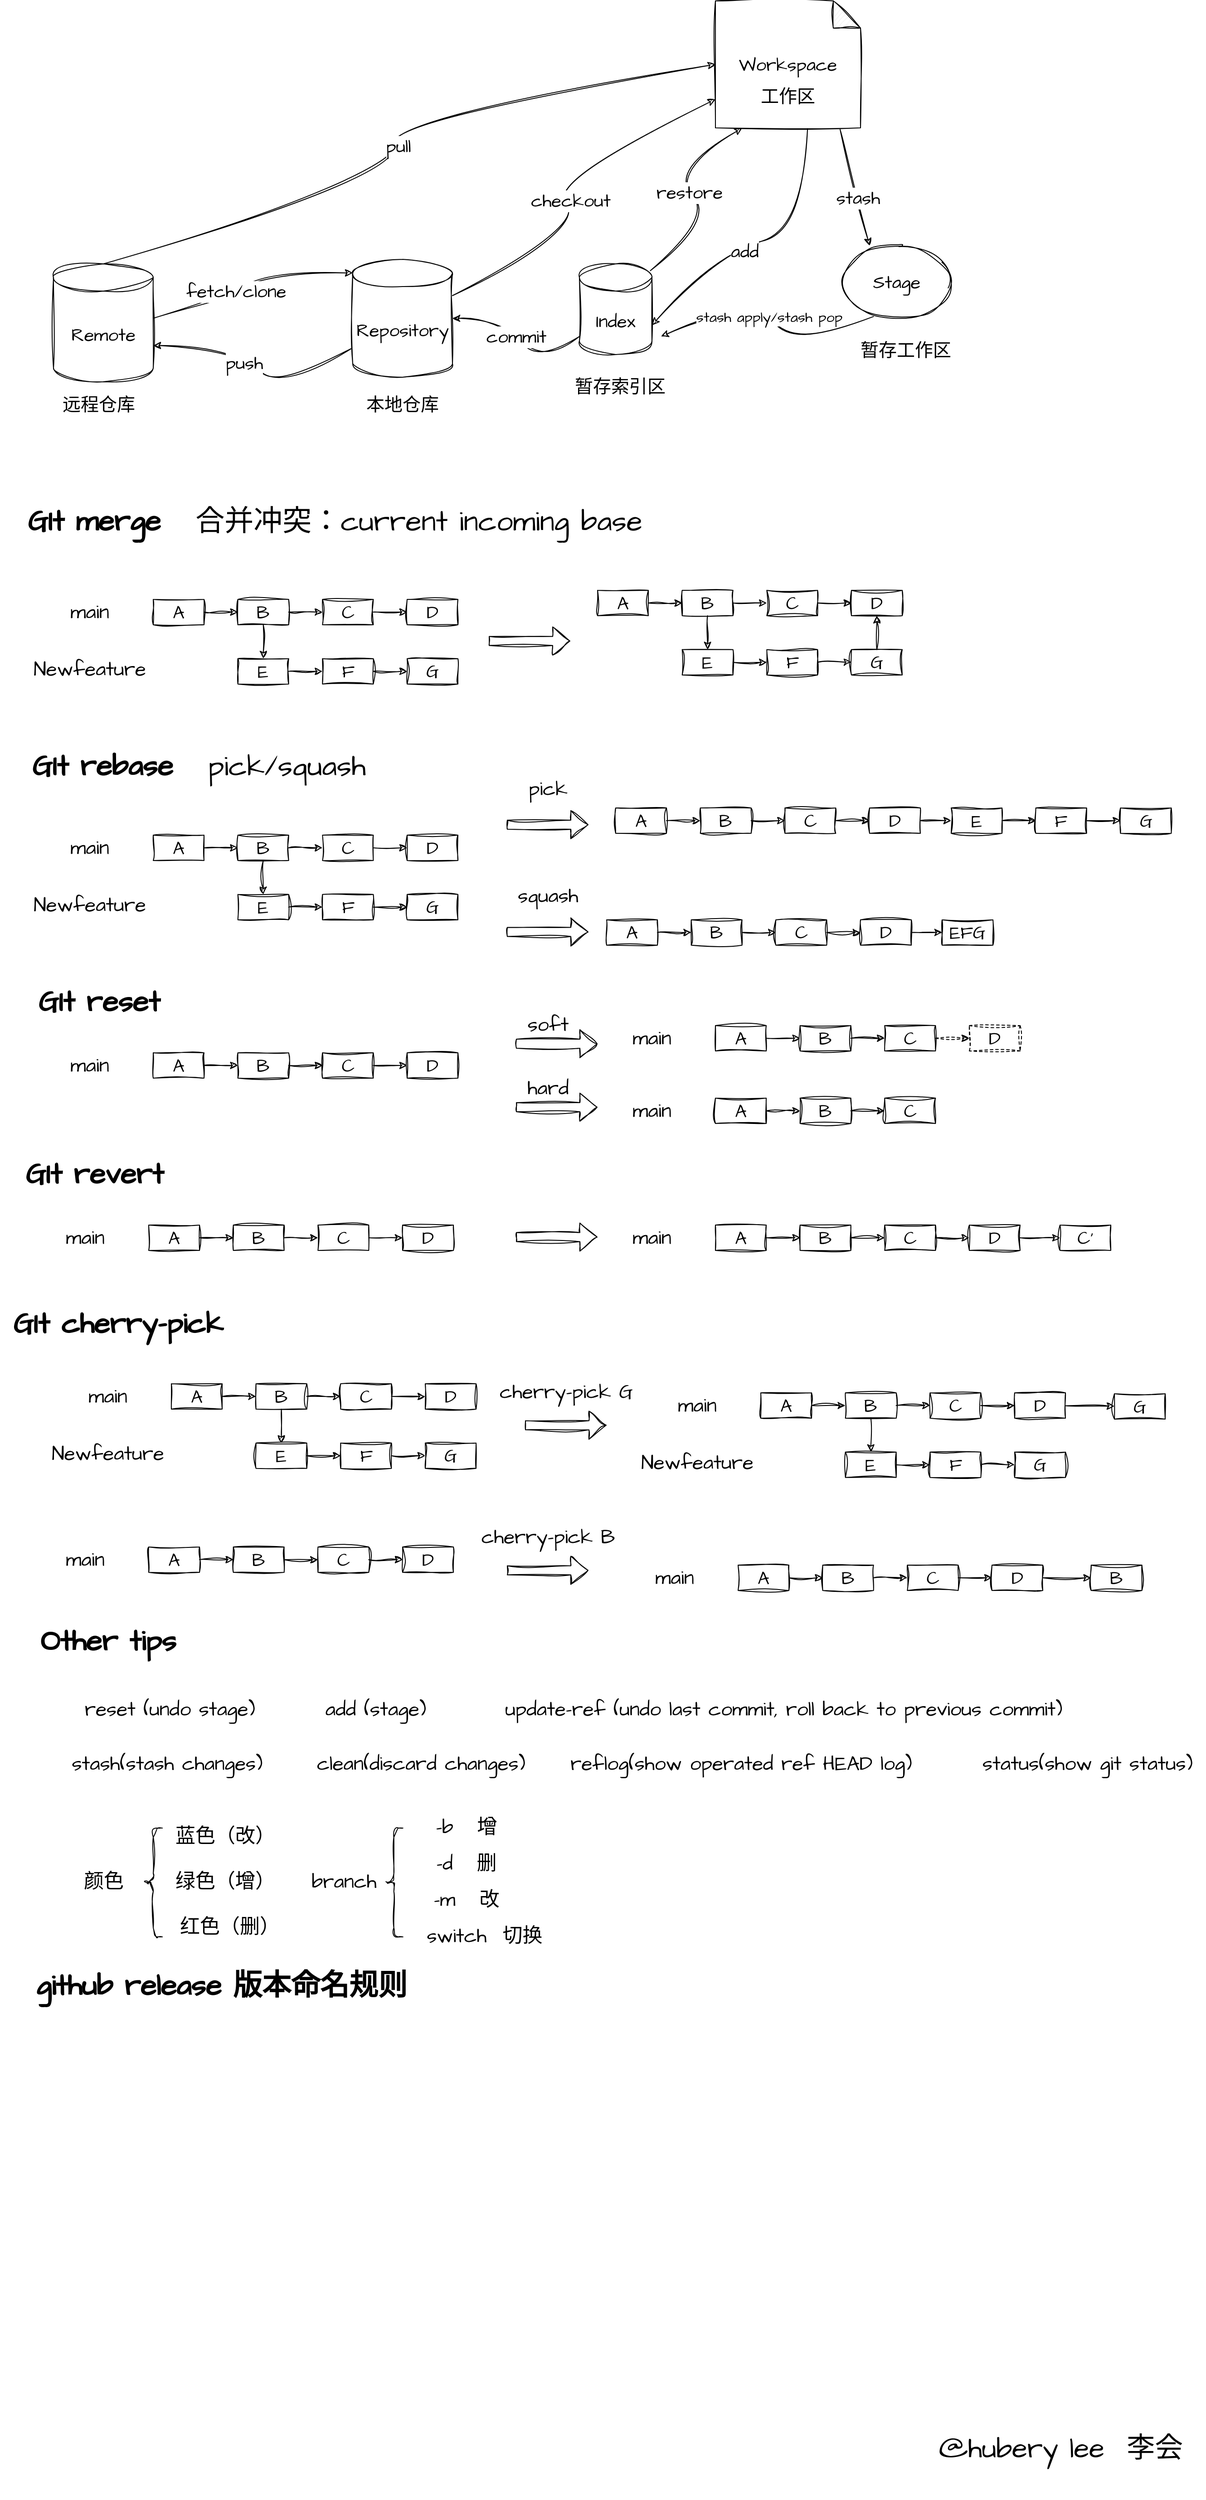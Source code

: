 <mxfile>
    <diagram id="Z5890iHaOlJqOxT_fTK_" name="Page-1">
        <mxGraphModel dx="3206" dy="1289" grid="1" gridSize="10" guides="1" tooltips="1" connect="1" arrows="1" fold="1" page="1" pageScale="1" pageWidth="850" pageHeight="1100" math="0" shadow="0">
            <root>
                <mxCell id="0"/>
                <mxCell id="1" parent="0"/>
                <mxCell id="372" value="" style="group" vertex="1" connectable="0" parent="1">
                    <mxGeometry x="-839" y="40" width="1329" height="2755" as="geometry"/>
                </mxCell>
                <mxCell id="83" value="" style="group" parent="372" vertex="1" connectable="0">
                    <mxGeometry x="59" width="1000" height="460" as="geometry"/>
                </mxCell>
                <mxCell id="2" value="Remote" style="shape=cylinder3;whiteSpace=wrap;html=1;boundedLbl=1;backgroundOutline=1;size=15;shadow=0;sketch=1;hachureGap=4;jiggle=2;curveFitting=1;fontFamily=Architects Daughter;fontSource=https%3A%2F%2Ffonts.googleapis.com%2Fcss%3Ffamily%3DArchitects%2BDaughter;fontSize=20;" parent="83" vertex="1">
                    <mxGeometry y="290" width="110" height="130" as="geometry"/>
                </mxCell>
                <mxCell id="3" value="Repository" style="shape=cylinder3;whiteSpace=wrap;html=1;boundedLbl=1;backgroundOutline=1;size=15;shadow=0;sketch=1;hachureGap=4;jiggle=2;curveFitting=1;fontFamily=Architects Daughter;fontSource=https%3A%2F%2Ffonts.googleapis.com%2Fcss%3Ffamily%3DArchitects%2BDaughter;fontSize=20;" parent="83" vertex="1">
                    <mxGeometry x="330" y="285" width="110" height="130" as="geometry"/>
                </mxCell>
                <mxCell id="4" value="Index" style="shape=cylinder3;whiteSpace=wrap;html=1;boundedLbl=1;backgroundOutline=1;size=15;shadow=0;sketch=1;hachureGap=4;jiggle=2;curveFitting=1;fontFamily=Architects Daughter;fontSource=https%3A%2F%2Ffonts.googleapis.com%2Fcss%3Ffamily%3DArchitects%2BDaughter;fontSize=20;" parent="83" vertex="1">
                    <mxGeometry x="580" y="290" width="80" height="100" as="geometry"/>
                </mxCell>
                <mxCell id="6" value="Stage" style="ellipse;whiteSpace=wrap;html=1;shadow=0;sketch=1;hachureGap=4;jiggle=2;curveFitting=1;fontFamily=Architects Daughter;fontSource=https%3A%2F%2Ffonts.googleapis.com%2Fcss%3Ffamily%3DArchitects%2BDaughter;fontSize=20;" parent="83" vertex="1">
                    <mxGeometry x="870" y="270" width="120" height="80" as="geometry"/>
                </mxCell>
                <mxCell id="7" value="Workspace" style="shape=note;whiteSpace=wrap;html=1;backgroundOutline=1;darkOpacity=0.05;shadow=0;sketch=1;hachureGap=4;jiggle=2;curveFitting=1;fontFamily=Architects Daughter;fontSource=https%3A%2F%2Ffonts.googleapis.com%2Fcss%3Ffamily%3DArchitects%2BDaughter;fontSize=20;" parent="83" vertex="1">
                    <mxGeometry x="730" width="160" height="140" as="geometry"/>
                </mxCell>
                <mxCell id="10" value="" style="curved=1;endArrow=classic;html=1;sketch=1;hachureGap=4;jiggle=2;curveFitting=1;fontFamily=Architects Daughter;fontSource=https%3A%2F%2Ffonts.googleapis.com%2Fcss%3Ffamily%3DArchitects%2BDaughter;fontSize=16;entryX=0;entryY=0.5;entryDx=0;entryDy=0;entryPerimeter=0;exitX=0.5;exitY=0;exitDx=0;exitDy=0;exitPerimeter=0;" parent="83" source="2" target="7" edge="1">
                    <mxGeometry width="50" height="50" relative="1" as="geometry">
                        <mxPoint x="340" y="190" as="sourcePoint"/>
                        <mxPoint x="390" y="140" as="targetPoint"/>
                        <Array as="points">
                            <mxPoint x="390" y="190"/>
                            <mxPoint x="360" y="130"/>
                        </Array>
                    </mxGeometry>
                </mxCell>
                <mxCell id="11" value="pull" style="edgeLabel;html=1;align=center;verticalAlign=middle;resizable=0;points=[];fontSize=20;fontFamily=Architects Daughter;" parent="10" vertex="1" connectable="0">
                    <mxGeometry x="-0.1" y="23" relative="1" as="geometry">
                        <mxPoint x="13" y="-35" as="offset"/>
                    </mxGeometry>
                </mxCell>
                <mxCell id="13" value="" style="curved=1;endArrow=classic;html=1;sketch=1;hachureGap=4;jiggle=2;curveFitting=1;fontFamily=Architects Daughter;fontSource=https%3A%2F%2Ffonts.googleapis.com%2Fcss%3Ffamily%3DArchitects%2BDaughter;fontSize=16;entryX=0;entryY=0;entryDx=0;entryDy=15;entryPerimeter=0;" parent="83" target="3" edge="1">
                    <mxGeometry width="50" height="50" relative="1" as="geometry">
                        <mxPoint x="110" y="350" as="sourcePoint"/>
                        <mxPoint x="210" y="290" as="targetPoint"/>
                        <Array as="points">
                            <mxPoint x="190" y="330"/>
                            <mxPoint x="230" y="300"/>
                        </Array>
                    </mxGeometry>
                </mxCell>
                <mxCell id="68" value="fetch/clone" style="edgeLabel;html=1;align=center;verticalAlign=middle;resizable=0;points=[];fontSize=20;fontFamily=Architects Daughter;" parent="13" vertex="1" connectable="0">
                    <mxGeometry x="0.739" relative="1" as="geometry">
                        <mxPoint x="-99" y="20" as="offset"/>
                    </mxGeometry>
                </mxCell>
                <mxCell id="27" value="" style="curved=1;endArrow=classic;html=1;sketch=1;hachureGap=4;jiggle=2;curveFitting=1;fontFamily=Architects Daughter;fontSource=https%3A%2F%2Ffonts.googleapis.com%2Fcss%3Ffamily%3DArchitects%2BDaughter;fontSize=16;exitX=-0.009;exitY=0.754;exitDx=0;exitDy=0;exitPerimeter=0;entryX=1;entryY=0;entryDx=0;entryDy=90;entryPerimeter=0;" parent="83" source="3" target="2" edge="1">
                    <mxGeometry width="50" height="50" relative="1" as="geometry">
                        <mxPoint x="200" y="430" as="sourcePoint"/>
                        <mxPoint x="250" y="380" as="targetPoint"/>
                        <Array as="points">
                            <mxPoint x="250" y="430"/>
                            <mxPoint x="200" y="380"/>
                        </Array>
                    </mxGeometry>
                </mxCell>
                <mxCell id="69" value="push" style="edgeLabel;html=1;align=center;verticalAlign=middle;resizable=0;points=[];fontSize=20;fontFamily=Architects Daughter;" parent="27" vertex="1" connectable="0">
                    <mxGeometry x="-0.761" relative="1" as="geometry">
                        <mxPoint x="-93" as="offset"/>
                    </mxGeometry>
                </mxCell>
                <mxCell id="31" value="" style="curved=1;endArrow=classic;html=1;sketch=1;hachureGap=4;jiggle=2;curveFitting=1;fontFamily=Architects Daughter;fontSource=https%3A%2F%2Ffonts.googleapis.com%2Fcss%3Ffamily%3DArchitects%2BDaughter;fontSize=16;entryX=1;entryY=0.5;entryDx=0;entryDy=0;entryPerimeter=0;" parent="83" source="4" target="3" edge="1">
                    <mxGeometry width="50" height="50" relative="1" as="geometry">
                        <mxPoint x="490" y="400" as="sourcePoint"/>
                        <mxPoint x="540" y="350" as="targetPoint"/>
                        <Array as="points">
                            <mxPoint x="540" y="400"/>
                            <mxPoint x="490" y="350"/>
                        </Array>
                    </mxGeometry>
                </mxCell>
                <mxCell id="67" value="commit" style="edgeLabel;html=1;align=center;verticalAlign=middle;resizable=0;points=[];fontSize=20;fontFamily=Architects Daughter;" parent="31" vertex="1" connectable="0">
                    <mxGeometry x="-0.203" y="-1" relative="1" as="geometry">
                        <mxPoint x="-18" y="-17" as="offset"/>
                    </mxGeometry>
                </mxCell>
                <mxCell id="60" value="" style="curved=1;endArrow=classic;html=1;sketch=1;hachureGap=4;jiggle=2;curveFitting=1;fontFamily=Architects Daughter;fontSource=https%3A%2F%2Ffonts.googleapis.com%2Fcss%3Ffamily%3DArchitects%2BDaughter;fontSize=16;entryX=1;entryY=0;entryDx=0;entryDy=67.5;entryPerimeter=0;exitX=0.635;exitY=1.005;exitDx=0;exitDy=0;exitPerimeter=0;" parent="83" source="7" target="4" edge="1">
                    <mxGeometry width="50" height="50" relative="1" as="geometry">
                        <mxPoint x="770" y="290" as="sourcePoint"/>
                        <mxPoint x="820" y="240" as="targetPoint"/>
                        <Array as="points">
                            <mxPoint x="832" y="250"/>
                            <mxPoint x="730" y="280"/>
                        </Array>
                    </mxGeometry>
                </mxCell>
                <mxCell id="61" value="add" style="edgeLabel;html=1;align=center;verticalAlign=middle;resizable=0;points=[];fontSize=20;fontFamily=Architects Daughter;" parent="60" vertex="1" connectable="0">
                    <mxGeometry x="0.146" y="5" relative="1" as="geometry">
                        <mxPoint as="offset"/>
                    </mxGeometry>
                </mxCell>
                <mxCell id="63" value="" style="endArrow=classic;html=1;sketch=1;hachureGap=4;jiggle=2;curveFitting=1;fontFamily=Architects Daughter;fontSource=https%3A%2F%2Ffonts.googleapis.com%2Fcss%3Ffamily%3DArchitects%2BDaughter;fontSize=16;entryX=0.25;entryY=0;entryDx=0;entryDy=0;entryPerimeter=0;exitX=0.859;exitY=1.012;exitDx=0;exitDy=0;exitPerimeter=0;" parent="83" source="7" target="6" edge="1">
                    <mxGeometry width="50" height="50" relative="1" as="geometry">
                        <mxPoint x="710" y="180" as="sourcePoint"/>
                        <mxPoint x="760" y="130" as="targetPoint"/>
                    </mxGeometry>
                </mxCell>
                <mxCell id="64" value="stash" style="edgeLabel;html=1;align=center;verticalAlign=middle;resizable=0;points=[];fontSize=20;fontFamily=Architects Daughter;" parent="63" vertex="1" connectable="0">
                    <mxGeometry x="0.166" relative="1" as="geometry">
                        <mxPoint as="offset"/>
                    </mxGeometry>
                </mxCell>
                <mxCell id="66" value="stash apply/stash pop" style="curved=1;endArrow=classic;html=1;sketch=1;hachureGap=4;jiggle=2;curveFitting=1;fontFamily=Architects Daughter;fontSource=https%3A%2F%2Ffonts.googleapis.com%2Fcss%3Ffamily%3DArchitects%2BDaughter;fontSize=16;exitX=0.286;exitY=0.976;exitDx=0;exitDy=0;exitPerimeter=0;" parent="83" source="6" edge="1">
                    <mxGeometry width="50" height="50" relative="1" as="geometry">
                        <mxPoint x="770" y="380" as="sourcePoint"/>
                        <mxPoint x="670" y="370" as="targetPoint"/>
                        <Array as="points">
                            <mxPoint x="820" y="380"/>
                            <mxPoint x="770" y="330"/>
                        </Array>
                    </mxGeometry>
                </mxCell>
                <mxCell id="72" value="远程仓库" style="text;html=1;strokeColor=none;fillColor=none;align=center;verticalAlign=middle;whiteSpace=wrap;rounded=0;shadow=0;sketch=1;hachureGap=4;jiggle=2;curveFitting=1;fontFamily=Architects Daughter;fontSource=https%3A%2F%2Ffonts.googleapis.com%2Fcss%3Ffamily%3DArchitects%2BDaughter;fontSize=20;" parent="83" vertex="1">
                    <mxGeometry y="430" width="100" height="30" as="geometry"/>
                </mxCell>
                <mxCell id="73" value="本地仓库" style="text;html=1;strokeColor=none;fillColor=none;align=center;verticalAlign=middle;whiteSpace=wrap;rounded=0;shadow=0;sketch=1;hachureGap=4;jiggle=2;curveFitting=1;fontFamily=Architects Daughter;fontSource=https%3A%2F%2Ffonts.googleapis.com%2Fcss%3Ffamily%3DArchitects%2BDaughter;fontSize=20;" parent="83" vertex="1">
                    <mxGeometry x="335" y="430" width="100" height="30" as="geometry"/>
                </mxCell>
                <mxCell id="74" value="暂存索引区" style="text;html=1;strokeColor=none;fillColor=none;align=center;verticalAlign=middle;whiteSpace=wrap;rounded=0;shadow=0;sketch=1;hachureGap=4;jiggle=2;curveFitting=1;fontFamily=Architects Daughter;fontSource=https%3A%2F%2Ffonts.googleapis.com%2Fcss%3Ffamily%3DArchitects%2BDaughter;fontSize=20;" parent="83" vertex="1">
                    <mxGeometry x="570" y="410" width="110" height="30" as="geometry"/>
                </mxCell>
                <mxCell id="75" value="工作区" style="text;html=1;strokeColor=none;fillColor=none;align=center;verticalAlign=middle;whiteSpace=wrap;rounded=0;shadow=0;sketch=1;hachureGap=4;jiggle=2;curveFitting=1;fontFamily=Architects Daughter;fontSource=https%3A%2F%2Ffonts.googleapis.com%2Fcss%3Ffamily%3DArchitects%2BDaughter;fontSize=20;" parent="83" vertex="1">
                    <mxGeometry x="760" y="90" width="100" height="30" as="geometry"/>
                </mxCell>
                <mxCell id="76" value="暂存工作区" style="text;html=1;strokeColor=none;fillColor=none;align=center;verticalAlign=middle;whiteSpace=wrap;rounded=0;shadow=0;sketch=1;hachureGap=4;jiggle=2;curveFitting=1;fontFamily=Architects Daughter;fontSource=https%3A%2F%2Ffonts.googleapis.com%2Fcss%3Ffamily%3DArchitects%2BDaughter;fontSize=20;" parent="83" vertex="1">
                    <mxGeometry x="880" y="370" width="120" height="30" as="geometry"/>
                </mxCell>
                <mxCell id="79" value="" style="curved=1;endArrow=classic;html=1;sketch=1;hachureGap=4;jiggle=2;curveFitting=1;fontFamily=Architects Daughter;fontSource=https%3A%2F%2Ffonts.googleapis.com%2Fcss%3Ffamily%3DArchitects%2BDaughter;fontSize=16;exitX=1;exitY=0;exitDx=0;exitDy=40;exitPerimeter=0;" parent="83" source="3" target="7" edge="1">
                    <mxGeometry width="50" height="50" relative="1" as="geometry">
                        <mxPoint x="540" y="250" as="sourcePoint"/>
                        <mxPoint x="590" y="200" as="targetPoint"/>
                        <Array as="points">
                            <mxPoint x="590" y="250"/>
                            <mxPoint x="540" y="200"/>
                        </Array>
                    </mxGeometry>
                </mxCell>
                <mxCell id="80" value="checkout" style="edgeLabel;html=1;align=center;verticalAlign=middle;resizable=0;points=[];fontSize=20;fontFamily=Architects Daughter;" parent="79" vertex="1" connectable="0">
                    <mxGeometry x="-0.37" y="10" relative="1" as="geometry">
                        <mxPoint x="8" y="-33" as="offset"/>
                    </mxGeometry>
                </mxCell>
                <mxCell id="81" value="" style="curved=1;endArrow=classic;html=1;sketch=1;hachureGap=4;jiggle=2;curveFitting=1;fontFamily=Architects Daughter;fontSource=https%3A%2F%2Ffonts.googleapis.com%2Fcss%3Ffamily%3DArchitects%2BDaughter;fontSize=16;exitX=0.978;exitY=0.075;exitDx=0;exitDy=0;exitPerimeter=0;entryX=0.184;entryY=1;entryDx=0;entryDy=0;entryPerimeter=0;" parent="83" source="4" target="7" edge="1">
                    <mxGeometry width="50" height="50" relative="1" as="geometry">
                        <mxPoint x="680" y="240" as="sourcePoint"/>
                        <mxPoint x="730" y="190" as="targetPoint"/>
                        <Array as="points">
                            <mxPoint x="730" y="240"/>
                            <mxPoint x="680" y="190"/>
                        </Array>
                    </mxGeometry>
                </mxCell>
                <mxCell id="82" value="restore" style="edgeLabel;html=1;align=center;verticalAlign=middle;resizable=0;points=[];fontSize=20;fontFamily=Architects Daughter;" parent="81" vertex="1" connectable="0">
                    <mxGeometry x="0.734" y="-5" relative="1" as="geometry">
                        <mxPoint x="-33" y="48" as="offset"/>
                    </mxGeometry>
                </mxCell>
                <mxCell id="84" value="&lt;b&gt;GIt merge&lt;/b&gt;&amp;nbsp; &amp;nbsp;合并冲突：current incoming base" style="text;html=1;align=center;verticalAlign=middle;resizable=0;points=[];autosize=1;strokeColor=none;fillColor=none;fontSize=32;fontFamily=Architects Daughter;sketch=1;hachureGap=4;jiggle=2;curveFitting=1;fontSource=https%3A%2F%2Ffonts.googleapis.com%2Fcss%3Ffamily%3DArchitects%2BDaughter;" parent="372" vertex="1">
                    <mxGeometry x="19" y="550" width="700" height="50" as="geometry"/>
                </mxCell>
                <mxCell id="99" value="" style="shape=flexArrow;endArrow=classic;html=1;sketch=1;hachureGap=4;jiggle=2;curveFitting=1;fontFamily=Architects Daughter;fontSource=https%3A%2F%2Ffonts.googleapis.com%2Fcss%3Ffamily%3DArchitects%2BDaughter;fontSize=32;" parent="372" edge="1">
                    <mxGeometry width="50" height="50" relative="1" as="geometry">
                        <mxPoint x="539" y="705.9" as="sourcePoint"/>
                        <mxPoint x="629" y="705.9" as="targetPoint"/>
                    </mxGeometry>
                </mxCell>
                <mxCell id="113" value="" style="group" parent="372" vertex="1" connectable="0">
                    <mxGeometry x="169" y="660" width="336" height="93.33" as="geometry"/>
                </mxCell>
                <mxCell id="85" value="A" style="rounded=0;whiteSpace=wrap;html=1;sketch=1;hachureGap=4;jiggle=2;curveFitting=1;fontFamily=Architects Daughter;fontSource=https%3A%2F%2Ffonts.googleapis.com%2Fcss%3Ffamily%3DArchitects%2BDaughter;fontSize=20;" parent="113" vertex="1">
                    <mxGeometry width="56" height="27.999" as="geometry"/>
                </mxCell>
                <mxCell id="87" value="B" style="whiteSpace=wrap;html=1;fontSize=20;fontFamily=Architects Daughter;rounded=0;sketch=1;hachureGap=4;jiggle=2;curveFitting=1;fontSource=https%3A%2F%2Ffonts.googleapis.com%2Fcss%3Ffamily%3DArchitects%2BDaughter;" parent="113" vertex="1">
                    <mxGeometry x="93.333" width="56" height="27.999" as="geometry"/>
                </mxCell>
                <mxCell id="88" value="" style="edgeStyle=none;sketch=1;hachureGap=4;jiggle=2;curveFitting=1;html=1;fontFamily=Architects Daughter;fontSource=https%3A%2F%2Ffonts.googleapis.com%2Fcss%3Ffamily%3DArchitects%2BDaughter;fontSize=16;" parent="113" source="85" target="87" edge="1">
                    <mxGeometry relative="1" as="geometry"/>
                </mxCell>
                <mxCell id="89" value="C" style="whiteSpace=wrap;html=1;fontSize=20;fontFamily=Architects Daughter;rounded=0;sketch=1;hachureGap=4;jiggle=2;curveFitting=1;fontSource=https%3A%2F%2Ffonts.googleapis.com%2Fcss%3Ffamily%3DArchitects%2BDaughter;" parent="113" vertex="1">
                    <mxGeometry x="186.667" width="56" height="27.999" as="geometry"/>
                </mxCell>
                <mxCell id="90" value="" style="edgeStyle=none;sketch=1;hachureGap=4;jiggle=2;curveFitting=1;html=1;fontFamily=Architects Daughter;fontSource=https%3A%2F%2Ffonts.googleapis.com%2Fcss%3Ffamily%3DArchitects%2BDaughter;fontSize=16;" parent="113" source="87" target="89" edge="1">
                    <mxGeometry relative="1" as="geometry"/>
                </mxCell>
                <mxCell id="91" value="D" style="whiteSpace=wrap;html=1;fontSize=20;fontFamily=Architects Daughter;rounded=0;sketch=1;hachureGap=4;jiggle=2;curveFitting=1;fontSource=https%3A%2F%2Ffonts.googleapis.com%2Fcss%3Ffamily%3DArchitects%2BDaughter;" parent="113" vertex="1">
                    <mxGeometry x="280" width="56" height="27.999" as="geometry"/>
                </mxCell>
                <mxCell id="92" value="" style="edgeStyle=none;sketch=1;hachureGap=4;jiggle=2;curveFitting=1;html=1;fontFamily=Architects Daughter;fontSource=https%3A%2F%2Ffonts.googleapis.com%2Fcss%3Ffamily%3DArchitects%2BDaughter;fontSize=16;" parent="113" source="89" target="91" edge="1">
                    <mxGeometry relative="1" as="geometry"/>
                </mxCell>
                <mxCell id="93" value="E" style="whiteSpace=wrap;html=1;fontSize=20;fontFamily=Architects Daughter;rounded=0;sketch=1;hachureGap=4;jiggle=2;curveFitting=1;fontSource=https%3A%2F%2Ffonts.googleapis.com%2Fcss%3Ffamily%3DArchitects%2BDaughter;" parent="113" vertex="1">
                    <mxGeometry x="93.333" y="65.331" width="56" height="27.999" as="geometry"/>
                </mxCell>
                <mxCell id="94" value="" style="edgeStyle=none;sketch=1;hachureGap=4;jiggle=2;curveFitting=1;html=1;fontFamily=Architects Daughter;fontSource=https%3A%2F%2Ffonts.googleapis.com%2Fcss%3Ffamily%3DArchitects%2BDaughter;fontSize=16;" parent="113" source="87" target="93" edge="1">
                    <mxGeometry relative="1" as="geometry"/>
                </mxCell>
                <mxCell id="95" value="F" style="whiteSpace=wrap;html=1;fontSize=20;fontFamily=Architects Daughter;rounded=0;sketch=1;hachureGap=4;jiggle=2;curveFitting=1;fontSource=https%3A%2F%2Ffonts.googleapis.com%2Fcss%3Ffamily%3DArchitects%2BDaughter;" parent="113" vertex="1">
                    <mxGeometry x="186.667" y="65.331" width="56" height="27.999" as="geometry"/>
                </mxCell>
                <mxCell id="96" value="" style="edgeStyle=none;sketch=1;hachureGap=4;jiggle=2;curveFitting=1;html=1;fontFamily=Architects Daughter;fontSource=https%3A%2F%2Ffonts.googleapis.com%2Fcss%3Ffamily%3DArchitects%2BDaughter;fontSize=16;" parent="113" source="93" target="95" edge="1">
                    <mxGeometry relative="1" as="geometry"/>
                </mxCell>
                <mxCell id="97" value="G" style="whiteSpace=wrap;html=1;fontSize=20;fontFamily=Architects Daughter;rounded=0;sketch=1;hachureGap=4;jiggle=2;curveFitting=1;fontSource=https%3A%2F%2Ffonts.googleapis.com%2Fcss%3Ffamily%3DArchitects%2BDaughter;" parent="113" vertex="1">
                    <mxGeometry x="280" y="65.331" width="56" height="27.999" as="geometry"/>
                </mxCell>
                <mxCell id="98" value="" style="edgeStyle=none;sketch=1;hachureGap=4;jiggle=2;curveFitting=1;html=1;fontFamily=Architects Daughter;fontSource=https%3A%2F%2Ffonts.googleapis.com%2Fcss%3Ffamily%3DArchitects%2BDaughter;fontSize=16;" parent="113" source="95" target="97" edge="1">
                    <mxGeometry relative="1" as="geometry"/>
                </mxCell>
                <mxCell id="114" value="" style="group" parent="372" vertex="1" connectable="0">
                    <mxGeometry x="659" y="650" width="336" height="93.33" as="geometry"/>
                </mxCell>
                <mxCell id="115" value="A" style="rounded=0;whiteSpace=wrap;html=1;sketch=1;hachureGap=4;jiggle=2;curveFitting=1;fontFamily=Architects Daughter;fontSource=https%3A%2F%2Ffonts.googleapis.com%2Fcss%3Ffamily%3DArchitects%2BDaughter;fontSize=20;" parent="114" vertex="1">
                    <mxGeometry width="56" height="27.999" as="geometry"/>
                </mxCell>
                <mxCell id="116" value="B" style="whiteSpace=wrap;html=1;fontSize=20;fontFamily=Architects Daughter;rounded=0;sketch=1;hachureGap=4;jiggle=2;curveFitting=1;fontSource=https%3A%2F%2Ffonts.googleapis.com%2Fcss%3Ffamily%3DArchitects%2BDaughter;" parent="114" vertex="1">
                    <mxGeometry x="93.333" width="56" height="27.999" as="geometry"/>
                </mxCell>
                <mxCell id="117" value="" style="edgeStyle=none;sketch=1;hachureGap=4;jiggle=2;curveFitting=1;html=1;fontFamily=Architects Daughter;fontSource=https%3A%2F%2Ffonts.googleapis.com%2Fcss%3Ffamily%3DArchitects%2BDaughter;fontSize=16;" parent="114" source="115" target="116" edge="1">
                    <mxGeometry relative="1" as="geometry"/>
                </mxCell>
                <mxCell id="118" value="C" style="whiteSpace=wrap;html=1;fontSize=20;fontFamily=Architects Daughter;rounded=0;sketch=1;hachureGap=4;jiggle=2;curveFitting=1;fontSource=https%3A%2F%2Ffonts.googleapis.com%2Fcss%3Ffamily%3DArchitects%2BDaughter;" parent="114" vertex="1">
                    <mxGeometry x="186.667" width="56" height="27.999" as="geometry"/>
                </mxCell>
                <mxCell id="119" value="" style="edgeStyle=none;sketch=1;hachureGap=4;jiggle=2;curveFitting=1;html=1;fontFamily=Architects Daughter;fontSource=https%3A%2F%2Ffonts.googleapis.com%2Fcss%3Ffamily%3DArchitects%2BDaughter;fontSize=16;" parent="114" source="116" target="118" edge="1">
                    <mxGeometry relative="1" as="geometry"/>
                </mxCell>
                <mxCell id="120" value="D" style="whiteSpace=wrap;html=1;fontSize=20;fontFamily=Architects Daughter;rounded=0;sketch=1;hachureGap=4;jiggle=2;curveFitting=1;fontSource=https%3A%2F%2Ffonts.googleapis.com%2Fcss%3Ffamily%3DArchitects%2BDaughter;" parent="114" vertex="1">
                    <mxGeometry x="280" width="56" height="27.999" as="geometry"/>
                </mxCell>
                <mxCell id="121" value="" style="edgeStyle=none;sketch=1;hachureGap=4;jiggle=2;curveFitting=1;html=1;fontFamily=Architects Daughter;fontSource=https%3A%2F%2Ffonts.googleapis.com%2Fcss%3Ffamily%3DArchitects%2BDaughter;fontSize=16;" parent="114" source="118" target="120" edge="1">
                    <mxGeometry relative="1" as="geometry"/>
                </mxCell>
                <mxCell id="122" value="E" style="whiteSpace=wrap;html=1;fontSize=20;fontFamily=Architects Daughter;rounded=0;sketch=1;hachureGap=4;jiggle=2;curveFitting=1;fontSource=https%3A%2F%2Ffonts.googleapis.com%2Fcss%3Ffamily%3DArchitects%2BDaughter;" parent="114" vertex="1">
                    <mxGeometry x="93.333" y="65.331" width="56" height="27.999" as="geometry"/>
                </mxCell>
                <mxCell id="123" value="" style="edgeStyle=none;sketch=1;hachureGap=4;jiggle=2;curveFitting=1;html=1;fontFamily=Architects Daughter;fontSource=https%3A%2F%2Ffonts.googleapis.com%2Fcss%3Ffamily%3DArchitects%2BDaughter;fontSize=16;" parent="114" source="116" target="122" edge="1">
                    <mxGeometry relative="1" as="geometry"/>
                </mxCell>
                <mxCell id="124" value="F" style="whiteSpace=wrap;html=1;fontSize=20;fontFamily=Architects Daughter;rounded=0;sketch=1;hachureGap=4;jiggle=2;curveFitting=1;fontSource=https%3A%2F%2Ffonts.googleapis.com%2Fcss%3Ffamily%3DArchitects%2BDaughter;" parent="114" vertex="1">
                    <mxGeometry x="186.667" y="65.331" width="56" height="27.999" as="geometry"/>
                </mxCell>
                <mxCell id="125" value="" style="edgeStyle=none;sketch=1;hachureGap=4;jiggle=2;curveFitting=1;html=1;fontFamily=Architects Daughter;fontSource=https%3A%2F%2Ffonts.googleapis.com%2Fcss%3Ffamily%3DArchitects%2BDaughter;fontSize=16;" parent="114" source="122" target="124" edge="1">
                    <mxGeometry relative="1" as="geometry"/>
                </mxCell>
                <mxCell id="128" value="" style="edgeStyle=none;sketch=1;hachureGap=4;jiggle=2;curveFitting=1;html=1;fontFamily=Architects Daughter;fontSource=https%3A%2F%2Ffonts.googleapis.com%2Fcss%3Ffamily%3DArchitects%2BDaughter;fontSize=32;" parent="114" source="126" target="120" edge="1">
                    <mxGeometry relative="1" as="geometry"/>
                </mxCell>
                <mxCell id="126" value="G" style="whiteSpace=wrap;html=1;fontSize=20;fontFamily=Architects Daughter;rounded=0;sketch=1;hachureGap=4;jiggle=2;curveFitting=1;fontSource=https%3A%2F%2Ffonts.googleapis.com%2Fcss%3Ffamily%3DArchitects%2BDaughter;" parent="114" vertex="1">
                    <mxGeometry x="280" y="65.331" width="56" height="27.999" as="geometry"/>
                </mxCell>
                <mxCell id="127" value="" style="edgeStyle=none;sketch=1;hachureGap=4;jiggle=2;curveFitting=1;html=1;fontFamily=Architects Daughter;fontSource=https%3A%2F%2Ffonts.googleapis.com%2Fcss%3Ffamily%3DArchitects%2BDaughter;fontSize=16;" parent="114" source="124" target="126" edge="1">
                    <mxGeometry relative="1" as="geometry"/>
                </mxCell>
                <mxCell id="129" value="main" style="text;html=1;strokeColor=none;fillColor=none;align=center;verticalAlign=middle;whiteSpace=wrap;rounded=0;sketch=1;hachureGap=4;jiggle=2;curveFitting=1;fontFamily=Architects Daughter;fontSource=https%3A%2F%2Ffonts.googleapis.com%2Fcss%3Ffamily%3DArchitects%2BDaughter;fontSize=22;" parent="372" vertex="1">
                    <mxGeometry x="69" y="660" width="60" height="30" as="geometry"/>
                </mxCell>
                <mxCell id="130" value="&lt;font style=&quot;font-size: 22px;&quot;&gt;Newfeature&lt;/font&gt;" style="text;html=1;strokeColor=none;fillColor=none;align=center;verticalAlign=middle;whiteSpace=wrap;rounded=0;sketch=1;hachureGap=4;jiggle=2;curveFitting=1;fontFamily=Architects Daughter;fontSource=https%3A%2F%2Ffonts.googleapis.com%2Fcss%3Ffamily%3DArchitects%2BDaughter;fontSize=22;" parent="372" vertex="1">
                    <mxGeometry x="69" y="723.33" width="60" height="30" as="geometry"/>
                </mxCell>
                <mxCell id="131" value="&lt;b&gt;GIt rebase&lt;/b&gt;&amp;nbsp; &amp;nbsp;pick/squash" style="text;html=1;align=center;verticalAlign=middle;resizable=0;points=[];autosize=1;strokeColor=none;fillColor=none;fontSize=32;fontFamily=Architects Daughter;sketch=1;hachureGap=4;jiggle=2;curveFitting=1;fontSource=https%3A%2F%2Ffonts.googleapis.com%2Fcss%3Ffamily%3DArchitects%2BDaughter;" parent="372" vertex="1">
                    <mxGeometry x="24" y="820" width="390" height="50" as="geometry"/>
                </mxCell>
                <mxCell id="132" value="" style="group" parent="372" vertex="1" connectable="0">
                    <mxGeometry x="169" y="920" width="336" height="93.33" as="geometry"/>
                </mxCell>
                <mxCell id="133" value="A" style="rounded=0;whiteSpace=wrap;html=1;sketch=1;hachureGap=4;jiggle=2;curveFitting=1;fontFamily=Architects Daughter;fontSource=https%3A%2F%2Ffonts.googleapis.com%2Fcss%3Ffamily%3DArchitects%2BDaughter;fontSize=20;" parent="132" vertex="1">
                    <mxGeometry width="56" height="27.999" as="geometry"/>
                </mxCell>
                <mxCell id="134" value="B" style="whiteSpace=wrap;html=1;fontSize=20;fontFamily=Architects Daughter;rounded=0;sketch=1;hachureGap=4;jiggle=2;curveFitting=1;fontSource=https%3A%2F%2Ffonts.googleapis.com%2Fcss%3Ffamily%3DArchitects%2BDaughter;" parent="132" vertex="1">
                    <mxGeometry x="93.333" width="56" height="27.999" as="geometry"/>
                </mxCell>
                <mxCell id="135" value="" style="edgeStyle=none;sketch=1;hachureGap=4;jiggle=2;curveFitting=1;html=1;fontFamily=Architects Daughter;fontSource=https%3A%2F%2Ffonts.googleapis.com%2Fcss%3Ffamily%3DArchitects%2BDaughter;fontSize=16;" parent="132" source="133" target="134" edge="1">
                    <mxGeometry relative="1" as="geometry"/>
                </mxCell>
                <mxCell id="136" value="C" style="whiteSpace=wrap;html=1;fontSize=20;fontFamily=Architects Daughter;rounded=0;sketch=1;hachureGap=4;jiggle=2;curveFitting=1;fontSource=https%3A%2F%2Ffonts.googleapis.com%2Fcss%3Ffamily%3DArchitects%2BDaughter;" parent="132" vertex="1">
                    <mxGeometry x="186.667" width="56" height="27.999" as="geometry"/>
                </mxCell>
                <mxCell id="137" value="" style="edgeStyle=none;sketch=1;hachureGap=4;jiggle=2;curveFitting=1;html=1;fontFamily=Architects Daughter;fontSource=https%3A%2F%2Ffonts.googleapis.com%2Fcss%3Ffamily%3DArchitects%2BDaughter;fontSize=16;" parent="132" source="134" target="136" edge="1">
                    <mxGeometry relative="1" as="geometry"/>
                </mxCell>
                <mxCell id="138" value="D" style="whiteSpace=wrap;html=1;fontSize=20;fontFamily=Architects Daughter;rounded=0;sketch=1;hachureGap=4;jiggle=2;curveFitting=1;fontSource=https%3A%2F%2Ffonts.googleapis.com%2Fcss%3Ffamily%3DArchitects%2BDaughter;" parent="132" vertex="1">
                    <mxGeometry x="280" width="56" height="27.999" as="geometry"/>
                </mxCell>
                <mxCell id="139" value="" style="edgeStyle=none;sketch=1;hachureGap=4;jiggle=2;curveFitting=1;html=1;fontFamily=Architects Daughter;fontSource=https%3A%2F%2Ffonts.googleapis.com%2Fcss%3Ffamily%3DArchitects%2BDaughter;fontSize=16;" parent="132" source="136" target="138" edge="1">
                    <mxGeometry relative="1" as="geometry"/>
                </mxCell>
                <mxCell id="140" value="E" style="whiteSpace=wrap;html=1;fontSize=20;fontFamily=Architects Daughter;rounded=0;sketch=1;hachureGap=4;jiggle=2;curveFitting=1;fontSource=https%3A%2F%2Ffonts.googleapis.com%2Fcss%3Ffamily%3DArchitects%2BDaughter;" parent="132" vertex="1">
                    <mxGeometry x="93.333" y="65.331" width="56" height="27.999" as="geometry"/>
                </mxCell>
                <mxCell id="141" value="" style="edgeStyle=none;sketch=1;hachureGap=4;jiggle=2;curveFitting=1;html=1;fontFamily=Architects Daughter;fontSource=https%3A%2F%2Ffonts.googleapis.com%2Fcss%3Ffamily%3DArchitects%2BDaughter;fontSize=16;" parent="132" source="134" target="140" edge="1">
                    <mxGeometry relative="1" as="geometry"/>
                </mxCell>
                <mxCell id="142" value="F" style="whiteSpace=wrap;html=1;fontSize=20;fontFamily=Architects Daughter;rounded=0;sketch=1;hachureGap=4;jiggle=2;curveFitting=1;fontSource=https%3A%2F%2Ffonts.googleapis.com%2Fcss%3Ffamily%3DArchitects%2BDaughter;" parent="132" vertex="1">
                    <mxGeometry x="186.667" y="65.331" width="56" height="27.999" as="geometry"/>
                </mxCell>
                <mxCell id="143" value="" style="edgeStyle=none;sketch=1;hachureGap=4;jiggle=2;curveFitting=1;html=1;fontFamily=Architects Daughter;fontSource=https%3A%2F%2Ffonts.googleapis.com%2Fcss%3Ffamily%3DArchitects%2BDaughter;fontSize=16;" parent="132" source="140" target="142" edge="1">
                    <mxGeometry relative="1" as="geometry"/>
                </mxCell>
                <mxCell id="144" value="G" style="whiteSpace=wrap;html=1;fontSize=20;fontFamily=Architects Daughter;rounded=0;sketch=1;hachureGap=4;jiggle=2;curveFitting=1;fontSource=https%3A%2F%2Ffonts.googleapis.com%2Fcss%3Ffamily%3DArchitects%2BDaughter;" parent="132" vertex="1">
                    <mxGeometry x="280" y="65.331" width="56" height="27.999" as="geometry"/>
                </mxCell>
                <mxCell id="145" value="" style="edgeStyle=none;sketch=1;hachureGap=4;jiggle=2;curveFitting=1;html=1;fontFamily=Architects Daughter;fontSource=https%3A%2F%2Ffonts.googleapis.com%2Fcss%3Ffamily%3DArchitects%2BDaughter;fontSize=16;" parent="132" source="142" target="144" edge="1">
                    <mxGeometry relative="1" as="geometry"/>
                </mxCell>
                <mxCell id="146" value="main" style="text;html=1;strokeColor=none;fillColor=none;align=center;verticalAlign=middle;whiteSpace=wrap;rounded=0;sketch=1;hachureGap=4;jiggle=2;curveFitting=1;fontFamily=Architects Daughter;fontSource=https%3A%2F%2Ffonts.googleapis.com%2Fcss%3Ffamily%3DArchitects%2BDaughter;fontSize=22;" parent="372" vertex="1">
                    <mxGeometry x="69" y="920" width="60" height="30" as="geometry"/>
                </mxCell>
                <mxCell id="147" value="&lt;font style=&quot;font-size: 22px;&quot;&gt;Newfeature&lt;/font&gt;" style="text;html=1;strokeColor=none;fillColor=none;align=center;verticalAlign=middle;whiteSpace=wrap;rounded=0;sketch=1;hachureGap=4;jiggle=2;curveFitting=1;fontFamily=Architects Daughter;fontSource=https%3A%2F%2Ffonts.googleapis.com%2Fcss%3Ffamily%3DArchitects%2BDaughter;fontSize=22;" parent="372" vertex="1">
                    <mxGeometry x="69" y="983.33" width="60" height="30" as="geometry"/>
                </mxCell>
                <mxCell id="148" value="" style="shape=flexArrow;endArrow=classic;html=1;sketch=1;hachureGap=4;jiggle=2;curveFitting=1;fontFamily=Architects Daughter;fontSource=https%3A%2F%2Ffonts.googleapis.com%2Fcss%3Ffamily%3DArchitects%2BDaughter;fontSize=32;" parent="372" edge="1">
                    <mxGeometry width="50" height="50" relative="1" as="geometry">
                        <mxPoint x="559" y="908.46" as="sourcePoint"/>
                        <mxPoint x="649" y="908.46" as="targetPoint"/>
                    </mxGeometry>
                </mxCell>
                <mxCell id="149" value="pick" style="text;html=1;align=center;verticalAlign=middle;resizable=0;points=[];autosize=1;strokeColor=none;fillColor=none;fontSize=22;fontFamily=Architects Daughter;sketch=1;hachureGap=4;jiggle=2;curveFitting=1;fontSource=https%3A%2F%2Ffonts.googleapis.com%2Fcss%3Ffamily%3DArchitects%2BDaughter;" parent="372" vertex="1">
                    <mxGeometry x="569" y="850" width="70" height="40" as="geometry"/>
                </mxCell>
                <mxCell id="150" value="A" style="rounded=0;whiteSpace=wrap;html=1;sketch=1;hachureGap=4;jiggle=2;curveFitting=1;fontFamily=Architects Daughter;fontSource=https%3A%2F%2Ffonts.googleapis.com%2Fcss%3Ffamily%3DArchitects%2BDaughter;fontSize=20;" parent="372" vertex="1">
                    <mxGeometry x="679" y="890" width="56" height="27.999" as="geometry"/>
                </mxCell>
                <mxCell id="151" value="B" style="whiteSpace=wrap;html=1;fontSize=20;fontFamily=Architects Daughter;rounded=0;sketch=1;hachureGap=4;jiggle=2;curveFitting=1;fontSource=https%3A%2F%2Ffonts.googleapis.com%2Fcss%3Ffamily%3DArchitects%2BDaughter;" parent="372" vertex="1">
                    <mxGeometry x="772.333" y="890" width="56" height="27.999" as="geometry"/>
                </mxCell>
                <mxCell id="152" value="" style="edgeStyle=none;sketch=1;hachureGap=4;jiggle=2;curveFitting=1;html=1;fontFamily=Architects Daughter;fontSource=https%3A%2F%2Ffonts.googleapis.com%2Fcss%3Ffamily%3DArchitects%2BDaughter;fontSize=16;" parent="372" source="150" target="151" edge="1">
                    <mxGeometry relative="1" as="geometry"/>
                </mxCell>
                <mxCell id="153" value="C" style="whiteSpace=wrap;html=1;fontSize=20;fontFamily=Architects Daughter;rounded=0;sketch=1;hachureGap=4;jiggle=2;curveFitting=1;fontSource=https%3A%2F%2Ffonts.googleapis.com%2Fcss%3Ffamily%3DArchitects%2BDaughter;" parent="372" vertex="1">
                    <mxGeometry x="865.667" y="890" width="56" height="27.999" as="geometry"/>
                </mxCell>
                <mxCell id="154" value="" style="edgeStyle=none;sketch=1;hachureGap=4;jiggle=2;curveFitting=1;html=1;fontFamily=Architects Daughter;fontSource=https%3A%2F%2Ffonts.googleapis.com%2Fcss%3Ffamily%3DArchitects%2BDaughter;fontSize=16;" parent="372" source="151" target="153" edge="1">
                    <mxGeometry relative="1" as="geometry"/>
                </mxCell>
                <mxCell id="155" value="D" style="whiteSpace=wrap;html=1;fontSize=20;fontFamily=Architects Daughter;rounded=0;sketch=1;hachureGap=4;jiggle=2;curveFitting=1;fontSource=https%3A%2F%2Ffonts.googleapis.com%2Fcss%3Ffamily%3DArchitects%2BDaughter;" parent="372" vertex="1">
                    <mxGeometry x="959" y="890" width="56" height="27.999" as="geometry"/>
                </mxCell>
                <mxCell id="156" value="" style="edgeStyle=none;sketch=1;hachureGap=4;jiggle=2;curveFitting=1;html=1;fontFamily=Architects Daughter;fontSource=https%3A%2F%2Ffonts.googleapis.com%2Fcss%3Ffamily%3DArchitects%2BDaughter;fontSize=16;" parent="372" source="153" target="155" edge="1">
                    <mxGeometry relative="1" as="geometry"/>
                </mxCell>
                <mxCell id="157" value="E" style="whiteSpace=wrap;html=1;fontSize=20;fontFamily=Architects Daughter;rounded=0;sketch=1;hachureGap=4;jiggle=2;curveFitting=1;fontSource=https%3A%2F%2Ffonts.googleapis.com%2Fcss%3Ffamily%3DArchitects%2BDaughter;" parent="372" vertex="1">
                    <mxGeometry x="1049.003" y="890.001" width="56" height="27.999" as="geometry"/>
                </mxCell>
                <mxCell id="162" value="" style="edgeStyle=none;sketch=1;hachureGap=4;jiggle=2;curveFitting=1;html=1;fontFamily=Architects Daughter;fontSource=https%3A%2F%2Ffonts.googleapis.com%2Fcss%3Ffamily%3DArchitects%2BDaughter;fontSize=22;" parent="372" source="155" target="157" edge="1">
                    <mxGeometry relative="1" as="geometry"/>
                </mxCell>
                <mxCell id="158" value="F" style="whiteSpace=wrap;html=1;fontSize=20;fontFamily=Architects Daughter;rounded=0;sketch=1;hachureGap=4;jiggle=2;curveFitting=1;fontSource=https%3A%2F%2Ffonts.googleapis.com%2Fcss%3Ffamily%3DArchitects%2BDaughter;" parent="372" vertex="1">
                    <mxGeometry x="1142.337" y="890.001" width="56" height="27.999" as="geometry"/>
                </mxCell>
                <mxCell id="159" value="" style="edgeStyle=none;sketch=1;hachureGap=4;jiggle=2;curveFitting=1;html=1;fontFamily=Architects Daughter;fontSource=https%3A%2F%2Ffonts.googleapis.com%2Fcss%3Ffamily%3DArchitects%2BDaughter;fontSize=16;" parent="372" source="157" target="158" edge="1">
                    <mxGeometry relative="1" as="geometry"/>
                </mxCell>
                <mxCell id="160" value="G" style="whiteSpace=wrap;html=1;fontSize=20;fontFamily=Architects Daughter;rounded=0;sketch=1;hachureGap=4;jiggle=2;curveFitting=1;fontSource=https%3A%2F%2Ffonts.googleapis.com%2Fcss%3Ffamily%3DArchitects%2BDaughter;" parent="372" vertex="1">
                    <mxGeometry x="1235.67" y="890.001" width="56" height="27.999" as="geometry"/>
                </mxCell>
                <mxCell id="161" value="" style="edgeStyle=none;sketch=1;hachureGap=4;jiggle=2;curveFitting=1;html=1;fontFamily=Architects Daughter;fontSource=https%3A%2F%2Ffonts.googleapis.com%2Fcss%3Ffamily%3DArchitects%2BDaughter;fontSize=16;" parent="372" source="158" target="160" edge="1">
                    <mxGeometry relative="1" as="geometry"/>
                </mxCell>
                <mxCell id="168" value="" style="shape=flexArrow;endArrow=classic;html=1;sketch=1;hachureGap=4;jiggle=2;curveFitting=1;fontFamily=Architects Daughter;fontSource=https%3A%2F%2Ffonts.googleapis.com%2Fcss%3Ffamily%3DArchitects%2BDaughter;fontSize=32;" parent="372" edge="1">
                    <mxGeometry width="50" height="50" relative="1" as="geometry">
                        <mxPoint x="559" y="1026.79" as="sourcePoint"/>
                        <mxPoint x="649" y="1026.79" as="targetPoint"/>
                    </mxGeometry>
                </mxCell>
                <mxCell id="169" value="squash" style="text;html=1;align=center;verticalAlign=middle;resizable=0;points=[];autosize=1;strokeColor=none;fillColor=none;fontSize=22;fontFamily=Architects Daughter;sketch=1;hachureGap=4;jiggle=2;curveFitting=1;fontSource=https%3A%2F%2Ffonts.googleapis.com%2Fcss%3Ffamily%3DArchitects%2BDaughter;" parent="372" vertex="1">
                    <mxGeometry x="559" y="968.33" width="90" height="40" as="geometry"/>
                </mxCell>
                <mxCell id="170" value="A" style="rounded=0;whiteSpace=wrap;html=1;sketch=1;hachureGap=4;jiggle=2;curveFitting=1;fontFamily=Architects Daughter;fontSource=https%3A%2F%2Ffonts.googleapis.com%2Fcss%3Ffamily%3DArchitects%2BDaughter;fontSize=20;" parent="372" vertex="1">
                    <mxGeometry x="669" y="1013.33" width="56" height="27.999" as="geometry"/>
                </mxCell>
                <mxCell id="171" value="B" style="whiteSpace=wrap;html=1;fontSize=20;fontFamily=Architects Daughter;rounded=0;sketch=1;hachureGap=4;jiggle=2;curveFitting=1;fontSource=https%3A%2F%2Ffonts.googleapis.com%2Fcss%3Ffamily%3DArchitects%2BDaughter;" parent="372" vertex="1">
                    <mxGeometry x="762.333" y="1013.33" width="56" height="27.999" as="geometry"/>
                </mxCell>
                <mxCell id="172" value="" style="edgeStyle=none;sketch=1;hachureGap=4;jiggle=2;curveFitting=1;html=1;fontFamily=Architects Daughter;fontSource=https%3A%2F%2Ffonts.googleapis.com%2Fcss%3Ffamily%3DArchitects%2BDaughter;fontSize=16;" parent="372" source="170" target="171" edge="1">
                    <mxGeometry relative="1" as="geometry"/>
                </mxCell>
                <mxCell id="173" value="C" style="whiteSpace=wrap;html=1;fontSize=20;fontFamily=Architects Daughter;rounded=0;sketch=1;hachureGap=4;jiggle=2;curveFitting=1;fontSource=https%3A%2F%2Ffonts.googleapis.com%2Fcss%3Ffamily%3DArchitects%2BDaughter;" parent="372" vertex="1">
                    <mxGeometry x="855.667" y="1013.33" width="56" height="27.999" as="geometry"/>
                </mxCell>
                <mxCell id="174" value="" style="edgeStyle=none;sketch=1;hachureGap=4;jiggle=2;curveFitting=1;html=1;fontFamily=Architects Daughter;fontSource=https%3A%2F%2Ffonts.googleapis.com%2Fcss%3Ffamily%3DArchitects%2BDaughter;fontSize=16;" parent="372" source="171" target="173" edge="1">
                    <mxGeometry relative="1" as="geometry"/>
                </mxCell>
                <mxCell id="176" value="D" style="whiteSpace=wrap;html=1;fontSize=20;fontFamily=Architects Daughter;rounded=0;sketch=1;hachureGap=4;jiggle=2;curveFitting=1;fontSource=https%3A%2F%2Ffonts.googleapis.com%2Fcss%3Ffamily%3DArchitects%2BDaughter;" parent="372" vertex="1">
                    <mxGeometry x="949" y="1013.33" width="56" height="27.999" as="geometry"/>
                </mxCell>
                <mxCell id="177" value="" style="edgeStyle=none;sketch=1;hachureGap=4;jiggle=2;curveFitting=1;html=1;fontFamily=Architects Daughter;fontSource=https%3A%2F%2Ffonts.googleapis.com%2Fcss%3Ffamily%3DArchitects%2BDaughter;fontSize=16;" parent="372" source="173" target="176" edge="1">
                    <mxGeometry relative="1" as="geometry"/>
                </mxCell>
                <mxCell id="178" value="EFG" style="whiteSpace=wrap;html=1;fontSize=20;fontFamily=Architects Daughter;rounded=0;sketch=1;hachureGap=4;jiggle=2;curveFitting=1;fontSource=https%3A%2F%2Ffonts.googleapis.com%2Fcss%3Ffamily%3DArchitects%2BDaughter;" parent="372" vertex="1">
                    <mxGeometry x="1039.003" y="1013.331" width="56" height="27.999" as="geometry"/>
                </mxCell>
                <mxCell id="175" value="" style="edgeStyle=none;sketch=1;hachureGap=4;jiggle=2;curveFitting=1;html=1;fontFamily=Architects Daughter;fontSource=https%3A%2F%2Ffonts.googleapis.com%2Fcss%3Ffamily%3DArchitects%2BDaughter;fontSize=22;" parent="372" source="176" target="178" edge="1">
                    <mxGeometry relative="1" as="geometry"/>
                </mxCell>
                <mxCell id="183" value="&lt;b&gt;GIt reset&lt;/b&gt;" style="text;html=1;align=center;verticalAlign=middle;resizable=0;points=[];autosize=1;strokeColor=none;fillColor=none;fontSize=32;fontFamily=Architects Daughter;sketch=1;hachureGap=4;jiggle=2;curveFitting=1;fontSource=https%3A%2F%2Ffonts.googleapis.com%2Fcss%3Ffamily%3DArchitects%2BDaughter;" parent="372" vertex="1">
                    <mxGeometry x="29" y="1080" width="160" height="50" as="geometry"/>
                </mxCell>
                <mxCell id="184" value="A" style="rounded=0;whiteSpace=wrap;html=1;sketch=1;hachureGap=4;jiggle=2;curveFitting=1;fontFamily=Architects Daughter;fontSource=https%3A%2F%2Ffonts.googleapis.com%2Fcss%3Ffamily%3DArchitects%2BDaughter;fontSize=20;" parent="372" vertex="1">
                    <mxGeometry x="169" y="1160" width="56" height="27.999" as="geometry"/>
                </mxCell>
                <mxCell id="185" value="B" style="whiteSpace=wrap;html=1;fontSize=20;fontFamily=Architects Daughter;rounded=0;sketch=1;hachureGap=4;jiggle=2;curveFitting=1;fontSource=https%3A%2F%2Ffonts.googleapis.com%2Fcss%3Ffamily%3DArchitects%2BDaughter;" parent="372" vertex="1">
                    <mxGeometry x="262.333" y="1160" width="56" height="27.999" as="geometry"/>
                </mxCell>
                <mxCell id="186" value="" style="edgeStyle=none;sketch=1;hachureGap=4;jiggle=2;curveFitting=1;html=1;fontFamily=Architects Daughter;fontSource=https%3A%2F%2Ffonts.googleapis.com%2Fcss%3Ffamily%3DArchitects%2BDaughter;fontSize=16;" parent="372" source="184" target="185" edge="1">
                    <mxGeometry relative="1" as="geometry"/>
                </mxCell>
                <mxCell id="187" value="C" style="whiteSpace=wrap;html=1;fontSize=20;fontFamily=Architects Daughter;rounded=0;sketch=1;hachureGap=4;jiggle=2;curveFitting=1;fontSource=https%3A%2F%2Ffonts.googleapis.com%2Fcss%3Ffamily%3DArchitects%2BDaughter;" parent="372" vertex="1">
                    <mxGeometry x="355.667" y="1160" width="56" height="27.999" as="geometry"/>
                </mxCell>
                <mxCell id="188" value="" style="edgeStyle=none;sketch=1;hachureGap=4;jiggle=2;curveFitting=1;html=1;fontFamily=Architects Daughter;fontSource=https%3A%2F%2Ffonts.googleapis.com%2Fcss%3Ffamily%3DArchitects%2BDaughter;fontSize=16;" parent="372" source="185" target="187" edge="1">
                    <mxGeometry relative="1" as="geometry"/>
                </mxCell>
                <mxCell id="189" value="D" style="whiteSpace=wrap;html=1;fontSize=20;fontFamily=Architects Daughter;rounded=0;sketch=1;hachureGap=4;jiggle=2;curveFitting=1;fontSource=https%3A%2F%2Ffonts.googleapis.com%2Fcss%3Ffamily%3DArchitects%2BDaughter;" parent="372" vertex="1">
                    <mxGeometry x="449" y="1160" width="56" height="27.999" as="geometry"/>
                </mxCell>
                <mxCell id="190" value="" style="edgeStyle=none;sketch=1;hachureGap=4;jiggle=2;curveFitting=1;html=1;fontFamily=Architects Daughter;fontSource=https%3A%2F%2Ffonts.googleapis.com%2Fcss%3Ffamily%3DArchitects%2BDaughter;fontSize=16;" parent="372" source="187" target="189" edge="1">
                    <mxGeometry relative="1" as="geometry"/>
                </mxCell>
                <mxCell id="191" value="main" style="text;html=1;strokeColor=none;fillColor=none;align=center;verticalAlign=middle;whiteSpace=wrap;rounded=0;sketch=1;hachureGap=4;jiggle=2;curveFitting=1;fontFamily=Architects Daughter;fontSource=https%3A%2F%2Ffonts.googleapis.com%2Fcss%3Ffamily%3DArchitects%2BDaughter;fontSize=22;" parent="372" vertex="1">
                    <mxGeometry x="69" y="1160" width="60" height="30" as="geometry"/>
                </mxCell>
                <mxCell id="192" value="A" style="rounded=0;whiteSpace=wrap;html=1;sketch=1;hachureGap=4;jiggle=2;curveFitting=1;fontFamily=Architects Daughter;fontSource=https%3A%2F%2Ffonts.googleapis.com%2Fcss%3Ffamily%3DArchitects%2BDaughter;fontSize=20;" parent="372" vertex="1">
                    <mxGeometry x="789" y="1130" width="56" height="27.999" as="geometry"/>
                </mxCell>
                <mxCell id="193" value="B" style="whiteSpace=wrap;html=1;fontSize=20;fontFamily=Architects Daughter;rounded=0;sketch=1;hachureGap=4;jiggle=2;curveFitting=1;fontSource=https%3A%2F%2Ffonts.googleapis.com%2Fcss%3Ffamily%3DArchitects%2BDaughter;" parent="372" vertex="1">
                    <mxGeometry x="882.333" y="1130" width="56" height="27.999" as="geometry"/>
                </mxCell>
                <mxCell id="194" value="" style="edgeStyle=none;sketch=1;hachureGap=4;jiggle=2;curveFitting=1;html=1;fontFamily=Architects Daughter;fontSource=https%3A%2F%2Ffonts.googleapis.com%2Fcss%3Ffamily%3DArchitects%2BDaughter;fontSize=16;" parent="372" source="192" target="193" edge="1">
                    <mxGeometry relative="1" as="geometry"/>
                </mxCell>
                <mxCell id="195" value="C" style="whiteSpace=wrap;html=1;fontSize=20;fontFamily=Architects Daughter;rounded=0;sketch=1;hachureGap=4;jiggle=2;curveFitting=1;fontSource=https%3A%2F%2Ffonts.googleapis.com%2Fcss%3Ffamily%3DArchitects%2BDaughter;" parent="372" vertex="1">
                    <mxGeometry x="975.667" y="1130" width="56" height="27.999" as="geometry"/>
                </mxCell>
                <mxCell id="196" value="" style="edgeStyle=none;sketch=1;hachureGap=4;jiggle=2;curveFitting=1;html=1;fontFamily=Architects Daughter;fontSource=https%3A%2F%2Ffonts.googleapis.com%2Fcss%3Ffamily%3DArchitects%2BDaughter;fontSize=16;" parent="372" source="193" target="195" edge="1">
                    <mxGeometry relative="1" as="geometry"/>
                </mxCell>
                <mxCell id="197" value="D" style="whiteSpace=wrap;html=1;fontSize=20;fontFamily=Architects Daughter;rounded=0;sketch=1;hachureGap=4;jiggle=2;curveFitting=1;fontSource=https%3A%2F%2Ffonts.googleapis.com%2Fcss%3Ffamily%3DArchitects%2BDaughter;dashed=1;" parent="372" vertex="1">
                    <mxGeometry x="1069" y="1130" width="56" height="27.999" as="geometry"/>
                </mxCell>
                <mxCell id="198" value="" style="edgeStyle=none;sketch=1;hachureGap=4;jiggle=2;curveFitting=1;html=1;fontFamily=Architects Daughter;fontSource=https%3A%2F%2Ffonts.googleapis.com%2Fcss%3Ffamily%3DArchitects%2BDaughter;fontSize=16;dashed=1;" parent="372" source="195" target="197" edge="1">
                    <mxGeometry relative="1" as="geometry"/>
                </mxCell>
                <mxCell id="199" value="main" style="text;html=1;strokeColor=none;fillColor=none;align=center;verticalAlign=middle;whiteSpace=wrap;rounded=0;sketch=1;hachureGap=4;jiggle=2;curveFitting=1;fontFamily=Architects Daughter;fontSource=https%3A%2F%2Ffonts.googleapis.com%2Fcss%3Ffamily%3DArchitects%2BDaughter;fontSize=22;" parent="372" vertex="1">
                    <mxGeometry x="689" y="1130" width="60" height="30" as="geometry"/>
                </mxCell>
                <mxCell id="200" value="" style="shape=flexArrow;endArrow=classic;html=1;sketch=1;hachureGap=4;jiggle=2;curveFitting=1;fontFamily=Architects Daughter;fontSource=https%3A%2F%2Ffonts.googleapis.com%2Fcss%3Ffamily%3DArchitects%2BDaughter;fontSize=32;" parent="372" edge="1">
                    <mxGeometry width="50" height="50" relative="1" as="geometry">
                        <mxPoint x="569" y="1150" as="sourcePoint"/>
                        <mxPoint x="659" y="1150" as="targetPoint"/>
                    </mxGeometry>
                </mxCell>
                <mxCell id="201" value="soft" style="text;html=1;align=center;verticalAlign=middle;resizable=0;points=[];autosize=1;strokeColor=none;fillColor=none;fontSize=22;fontFamily=Architects Daughter;sketch=1;hachureGap=4;jiggle=2;curveFitting=1;fontSource=https%3A%2F%2Ffonts.googleapis.com%2Fcss%3Ffamily%3DArchitects%2BDaughter;" parent="372" vertex="1">
                    <mxGeometry x="569" y="1110" width="70" height="40" as="geometry"/>
                </mxCell>
                <mxCell id="204" value="" style="shape=flexArrow;endArrow=classic;html=1;sketch=1;hachureGap=4;jiggle=2;curveFitting=1;fontFamily=Architects Daughter;fontSource=https%3A%2F%2Ffonts.googleapis.com%2Fcss%3Ffamily%3DArchitects%2BDaughter;fontSize=32;" parent="372" edge="1">
                    <mxGeometry width="50" height="50" relative="1" as="geometry">
                        <mxPoint x="569" y="1220" as="sourcePoint"/>
                        <mxPoint x="659" y="1220" as="targetPoint"/>
                    </mxGeometry>
                </mxCell>
                <mxCell id="205" value="hard" style="text;html=1;align=center;verticalAlign=middle;resizable=0;points=[];autosize=1;strokeColor=none;fillColor=none;fontSize=22;fontFamily=Architects Daughter;sketch=1;hachureGap=4;jiggle=2;curveFitting=1;fontSource=https%3A%2F%2Ffonts.googleapis.com%2Fcss%3Ffamily%3DArchitects%2BDaughter;" parent="372" vertex="1">
                    <mxGeometry x="569" y="1180" width="70" height="40" as="geometry"/>
                </mxCell>
                <mxCell id="206" value="A" style="rounded=0;whiteSpace=wrap;html=1;sketch=1;hachureGap=4;jiggle=2;curveFitting=1;fontFamily=Architects Daughter;fontSource=https%3A%2F%2Ffonts.googleapis.com%2Fcss%3Ffamily%3DArchitects%2BDaughter;fontSize=20;" parent="372" vertex="1">
                    <mxGeometry x="789" y="1210" width="56" height="27.999" as="geometry"/>
                </mxCell>
                <mxCell id="207" value="B" style="whiteSpace=wrap;html=1;fontSize=20;fontFamily=Architects Daughter;rounded=0;sketch=1;hachureGap=4;jiggle=2;curveFitting=1;fontSource=https%3A%2F%2Ffonts.googleapis.com%2Fcss%3Ffamily%3DArchitects%2BDaughter;" parent="372" vertex="1">
                    <mxGeometry x="882.333" y="1210" width="56" height="27.999" as="geometry"/>
                </mxCell>
                <mxCell id="208" value="" style="edgeStyle=none;sketch=1;hachureGap=4;jiggle=2;curveFitting=1;html=1;fontFamily=Architects Daughter;fontSource=https%3A%2F%2Ffonts.googleapis.com%2Fcss%3Ffamily%3DArchitects%2BDaughter;fontSize=16;" parent="372" source="206" target="207" edge="1">
                    <mxGeometry relative="1" as="geometry"/>
                </mxCell>
                <mxCell id="209" value="C" style="whiteSpace=wrap;html=1;fontSize=20;fontFamily=Architects Daughter;rounded=0;sketch=1;hachureGap=4;jiggle=2;curveFitting=1;fontSource=https%3A%2F%2Ffonts.googleapis.com%2Fcss%3Ffamily%3DArchitects%2BDaughter;" parent="372" vertex="1">
                    <mxGeometry x="975.667" y="1210" width="56" height="27.999" as="geometry"/>
                </mxCell>
                <mxCell id="210" value="" style="edgeStyle=none;sketch=1;hachureGap=4;jiggle=2;curveFitting=1;html=1;fontFamily=Architects Daughter;fontSource=https%3A%2F%2Ffonts.googleapis.com%2Fcss%3Ffamily%3DArchitects%2BDaughter;fontSize=16;" parent="372" source="207" target="209" edge="1">
                    <mxGeometry relative="1" as="geometry"/>
                </mxCell>
                <mxCell id="211" value="main" style="text;html=1;strokeColor=none;fillColor=none;align=center;verticalAlign=middle;whiteSpace=wrap;rounded=0;sketch=1;hachureGap=4;jiggle=2;curveFitting=1;fontFamily=Architects Daughter;fontSource=https%3A%2F%2Ffonts.googleapis.com%2Fcss%3Ffamily%3DArchitects%2BDaughter;fontSize=22;" parent="372" vertex="1">
                    <mxGeometry x="689" y="1210" width="60" height="30" as="geometry"/>
                </mxCell>
                <mxCell id="212" value="&lt;b&gt;GIt revert&lt;/b&gt;" style="text;html=1;align=center;verticalAlign=middle;resizable=0;points=[];autosize=1;strokeColor=none;fillColor=none;fontSize=32;fontFamily=Architects Daughter;sketch=1;hachureGap=4;jiggle=2;curveFitting=1;fontSource=https%3A%2F%2Ffonts.googleapis.com%2Fcss%3Ffamily%3DArchitects%2BDaughter;" parent="372" vertex="1">
                    <mxGeometry x="14" y="1270" width="180" height="50" as="geometry"/>
                </mxCell>
                <mxCell id="213" value="A" style="rounded=0;whiteSpace=wrap;html=1;sketch=1;hachureGap=4;jiggle=2;curveFitting=1;fontFamily=Architects Daughter;fontSource=https%3A%2F%2Ffonts.googleapis.com%2Fcss%3Ffamily%3DArchitects%2BDaughter;fontSize=20;" parent="372" vertex="1">
                    <mxGeometry x="164" y="1350" width="56" height="27.999" as="geometry"/>
                </mxCell>
                <mxCell id="214" value="B" style="whiteSpace=wrap;html=1;fontSize=20;fontFamily=Architects Daughter;rounded=0;sketch=1;hachureGap=4;jiggle=2;curveFitting=1;fontSource=https%3A%2F%2Ffonts.googleapis.com%2Fcss%3Ffamily%3DArchitects%2BDaughter;" parent="372" vertex="1">
                    <mxGeometry x="257.333" y="1350" width="56" height="27.999" as="geometry"/>
                </mxCell>
                <mxCell id="215" value="" style="edgeStyle=none;sketch=1;hachureGap=4;jiggle=2;curveFitting=1;html=1;fontFamily=Architects Daughter;fontSource=https%3A%2F%2Ffonts.googleapis.com%2Fcss%3Ffamily%3DArchitects%2BDaughter;fontSize=16;" parent="372" source="213" target="214" edge="1">
                    <mxGeometry relative="1" as="geometry"/>
                </mxCell>
                <mxCell id="216" value="C" style="whiteSpace=wrap;html=1;fontSize=20;fontFamily=Architects Daughter;rounded=0;sketch=1;hachureGap=4;jiggle=2;curveFitting=1;fontSource=https%3A%2F%2Ffonts.googleapis.com%2Fcss%3Ffamily%3DArchitects%2BDaughter;" parent="372" vertex="1">
                    <mxGeometry x="350.667" y="1350" width="56" height="27.999" as="geometry"/>
                </mxCell>
                <mxCell id="217" value="" style="edgeStyle=none;sketch=1;hachureGap=4;jiggle=2;curveFitting=1;html=1;fontFamily=Architects Daughter;fontSource=https%3A%2F%2Ffonts.googleapis.com%2Fcss%3Ffamily%3DArchitects%2BDaughter;fontSize=16;" parent="372" source="214" target="216" edge="1">
                    <mxGeometry relative="1" as="geometry"/>
                </mxCell>
                <mxCell id="218" value="D" style="whiteSpace=wrap;html=1;fontSize=20;fontFamily=Architects Daughter;rounded=0;sketch=1;hachureGap=4;jiggle=2;curveFitting=1;fontSource=https%3A%2F%2Ffonts.googleapis.com%2Fcss%3Ffamily%3DArchitects%2BDaughter;" parent="372" vertex="1">
                    <mxGeometry x="444" y="1350" width="56" height="27.999" as="geometry"/>
                </mxCell>
                <mxCell id="219" value="" style="edgeStyle=none;sketch=1;hachureGap=4;jiggle=2;curveFitting=1;html=1;fontFamily=Architects Daughter;fontSource=https%3A%2F%2Ffonts.googleapis.com%2Fcss%3Ffamily%3DArchitects%2BDaughter;fontSize=16;" parent="372" source="216" target="218" edge="1">
                    <mxGeometry relative="1" as="geometry"/>
                </mxCell>
                <mxCell id="220" value="main" style="text;html=1;strokeColor=none;fillColor=none;align=center;verticalAlign=middle;whiteSpace=wrap;rounded=0;sketch=1;hachureGap=4;jiggle=2;curveFitting=1;fontFamily=Architects Daughter;fontSource=https%3A%2F%2Ffonts.googleapis.com%2Fcss%3Ffamily%3DArchitects%2BDaughter;fontSize=22;" parent="372" vertex="1">
                    <mxGeometry x="64" y="1350" width="60" height="30" as="geometry"/>
                </mxCell>
                <mxCell id="229" value="" style="shape=flexArrow;endArrow=classic;html=1;sketch=1;hachureGap=4;jiggle=2;curveFitting=1;fontFamily=Architects Daughter;fontSource=https%3A%2F%2Ffonts.googleapis.com%2Fcss%3Ffamily%3DArchitects%2BDaughter;fontSize=32;" parent="372" edge="1">
                    <mxGeometry width="50" height="50" relative="1" as="geometry">
                        <mxPoint x="569" y="1363.23" as="sourcePoint"/>
                        <mxPoint x="659" y="1363.23" as="targetPoint"/>
                    </mxGeometry>
                </mxCell>
                <mxCell id="239" value="A" style="rounded=0;whiteSpace=wrap;html=1;sketch=1;hachureGap=4;jiggle=2;curveFitting=1;fontFamily=Architects Daughter;fontSource=https%3A%2F%2Ffonts.googleapis.com%2Fcss%3Ffamily%3DArchitects%2BDaughter;fontSize=20;" parent="372" vertex="1">
                    <mxGeometry x="789" y="1350" width="56" height="27.999" as="geometry"/>
                </mxCell>
                <mxCell id="240" value="B" style="whiteSpace=wrap;html=1;fontSize=20;fontFamily=Architects Daughter;rounded=0;sketch=1;hachureGap=4;jiggle=2;curveFitting=1;fontSource=https%3A%2F%2Ffonts.googleapis.com%2Fcss%3Ffamily%3DArchitects%2BDaughter;" parent="372" vertex="1">
                    <mxGeometry x="882.333" y="1350" width="56" height="27.999" as="geometry"/>
                </mxCell>
                <mxCell id="241" value="" style="edgeStyle=none;sketch=1;hachureGap=4;jiggle=2;curveFitting=1;html=1;fontFamily=Architects Daughter;fontSource=https%3A%2F%2Ffonts.googleapis.com%2Fcss%3Ffamily%3DArchitects%2BDaughter;fontSize=16;" parent="372" source="239" target="240" edge="1">
                    <mxGeometry relative="1" as="geometry"/>
                </mxCell>
                <mxCell id="242" value="C" style="whiteSpace=wrap;html=1;fontSize=20;fontFamily=Architects Daughter;rounded=0;sketch=1;hachureGap=4;jiggle=2;curveFitting=1;fontSource=https%3A%2F%2Ffonts.googleapis.com%2Fcss%3Ffamily%3DArchitects%2BDaughter;" parent="372" vertex="1">
                    <mxGeometry x="975.667" y="1350" width="56" height="27.999" as="geometry"/>
                </mxCell>
                <mxCell id="243" value="" style="edgeStyle=none;sketch=1;hachureGap=4;jiggle=2;curveFitting=1;html=1;fontFamily=Architects Daughter;fontSource=https%3A%2F%2Ffonts.googleapis.com%2Fcss%3Ffamily%3DArchitects%2BDaughter;fontSize=16;" parent="372" source="240" target="242" edge="1">
                    <mxGeometry relative="1" as="geometry"/>
                </mxCell>
                <mxCell id="244" value="D" style="whiteSpace=wrap;html=1;fontSize=20;fontFamily=Architects Daughter;rounded=0;sketch=1;hachureGap=4;jiggle=2;curveFitting=1;fontSource=https%3A%2F%2Ffonts.googleapis.com%2Fcss%3Ffamily%3DArchitects%2BDaughter;" parent="372" vertex="1">
                    <mxGeometry x="1069" y="1350" width="56" height="27.999" as="geometry"/>
                </mxCell>
                <mxCell id="245" value="" style="edgeStyle=none;sketch=1;hachureGap=4;jiggle=2;curveFitting=1;html=1;fontFamily=Architects Daughter;fontSource=https%3A%2F%2Ffonts.googleapis.com%2Fcss%3Ffamily%3DArchitects%2BDaughter;fontSize=16;" parent="372" source="242" target="244" edge="1">
                    <mxGeometry relative="1" as="geometry"/>
                </mxCell>
                <mxCell id="246" value="main" style="text;html=1;strokeColor=none;fillColor=none;align=center;verticalAlign=middle;whiteSpace=wrap;rounded=0;sketch=1;hachureGap=4;jiggle=2;curveFitting=1;fontFamily=Architects Daughter;fontSource=https%3A%2F%2Ffonts.googleapis.com%2Fcss%3Ffamily%3DArchitects%2BDaughter;fontSize=22;" parent="372" vertex="1">
                    <mxGeometry x="689" y="1350" width="60" height="30" as="geometry"/>
                </mxCell>
                <mxCell id="249" value="C'" style="whiteSpace=wrap;html=1;fontSize=20;fontFamily=Architects Daughter;rounded=0;sketch=1;hachureGap=4;jiggle=2;curveFitting=1;fontSource=https%3A%2F%2Ffonts.googleapis.com%2Fcss%3Ffamily%3DArchitects%2BDaughter;" parent="372" vertex="1">
                    <mxGeometry x="1169" y="1350" width="56" height="27.999" as="geometry"/>
                </mxCell>
                <mxCell id="250" value="" style="edgeStyle=none;sketch=1;hachureGap=4;jiggle=2;curveFitting=1;html=1;fontFamily=Architects Daughter;fontSource=https%3A%2F%2Ffonts.googleapis.com%2Fcss%3Ffamily%3DArchitects%2BDaughter;fontSize=22;" parent="372" source="244" target="249" edge="1">
                    <mxGeometry relative="1" as="geometry"/>
                </mxCell>
                <mxCell id="271" value="&lt;b&gt;GIt cherry-pick&lt;/b&gt;" style="text;html=1;align=center;verticalAlign=middle;resizable=0;points=[];autosize=1;strokeColor=none;fillColor=none;fontSize=32;fontFamily=Architects Daughter;sketch=1;hachureGap=4;jiggle=2;curveFitting=1;fontSource=https%3A%2F%2Ffonts.googleapis.com%2Fcss%3Ffamily%3DArchitects%2BDaughter;" parent="372" vertex="1">
                    <mxGeometry y="1435" width="260" height="50" as="geometry"/>
                </mxCell>
                <mxCell id="288" value="" style="group" parent="372" vertex="1" connectable="0">
                    <mxGeometry x="189" y="1525" width="336" height="93.33" as="geometry"/>
                </mxCell>
                <mxCell id="289" value="A" style="rounded=0;whiteSpace=wrap;html=1;sketch=1;hachureGap=4;jiggle=2;curveFitting=1;fontFamily=Architects Daughter;fontSource=https%3A%2F%2Ffonts.googleapis.com%2Fcss%3Ffamily%3DArchitects%2BDaughter;fontSize=20;" parent="288" vertex="1">
                    <mxGeometry width="56" height="27.999" as="geometry"/>
                </mxCell>
                <mxCell id="290" value="B" style="whiteSpace=wrap;html=1;fontSize=20;fontFamily=Architects Daughter;rounded=0;sketch=1;hachureGap=4;jiggle=2;curveFitting=1;fontSource=https%3A%2F%2Ffonts.googleapis.com%2Fcss%3Ffamily%3DArchitects%2BDaughter;" parent="288" vertex="1">
                    <mxGeometry x="93.333" width="56" height="27.999" as="geometry"/>
                </mxCell>
                <mxCell id="291" value="" style="edgeStyle=none;sketch=1;hachureGap=4;jiggle=2;curveFitting=1;html=1;fontFamily=Architects Daughter;fontSource=https%3A%2F%2Ffonts.googleapis.com%2Fcss%3Ffamily%3DArchitects%2BDaughter;fontSize=16;" parent="288" source="289" target="290" edge="1">
                    <mxGeometry relative="1" as="geometry"/>
                </mxCell>
                <mxCell id="292" value="C" style="whiteSpace=wrap;html=1;fontSize=20;fontFamily=Architects Daughter;rounded=0;sketch=1;hachureGap=4;jiggle=2;curveFitting=1;fontSource=https%3A%2F%2Ffonts.googleapis.com%2Fcss%3Ffamily%3DArchitects%2BDaughter;" parent="288" vertex="1">
                    <mxGeometry x="186.667" width="56" height="27.999" as="geometry"/>
                </mxCell>
                <mxCell id="293" value="" style="edgeStyle=none;sketch=1;hachureGap=4;jiggle=2;curveFitting=1;html=1;fontFamily=Architects Daughter;fontSource=https%3A%2F%2Ffonts.googleapis.com%2Fcss%3Ffamily%3DArchitects%2BDaughter;fontSize=16;" parent="288" source="290" target="292" edge="1">
                    <mxGeometry relative="1" as="geometry"/>
                </mxCell>
                <mxCell id="294" value="D" style="whiteSpace=wrap;html=1;fontSize=20;fontFamily=Architects Daughter;rounded=0;sketch=1;hachureGap=4;jiggle=2;curveFitting=1;fontSource=https%3A%2F%2Ffonts.googleapis.com%2Fcss%3Ffamily%3DArchitects%2BDaughter;" parent="288" vertex="1">
                    <mxGeometry x="280" width="56" height="27.999" as="geometry"/>
                </mxCell>
                <mxCell id="295" value="" style="edgeStyle=none;sketch=1;hachureGap=4;jiggle=2;curveFitting=1;html=1;fontFamily=Architects Daughter;fontSource=https%3A%2F%2Ffonts.googleapis.com%2Fcss%3Ffamily%3DArchitects%2BDaughter;fontSize=16;" parent="288" source="292" target="294" edge="1">
                    <mxGeometry relative="1" as="geometry"/>
                </mxCell>
                <mxCell id="296" value="E" style="whiteSpace=wrap;html=1;fontSize=20;fontFamily=Architects Daughter;rounded=0;sketch=1;hachureGap=4;jiggle=2;curveFitting=1;fontSource=https%3A%2F%2Ffonts.googleapis.com%2Fcss%3Ffamily%3DArchitects%2BDaughter;" parent="288" vertex="1">
                    <mxGeometry x="93.333" y="65.331" width="56" height="27.999" as="geometry"/>
                </mxCell>
                <mxCell id="297" value="" style="edgeStyle=none;sketch=1;hachureGap=4;jiggle=2;curveFitting=1;html=1;fontFamily=Architects Daughter;fontSource=https%3A%2F%2Ffonts.googleapis.com%2Fcss%3Ffamily%3DArchitects%2BDaughter;fontSize=16;" parent="288" source="290" target="296" edge="1">
                    <mxGeometry relative="1" as="geometry"/>
                </mxCell>
                <mxCell id="298" value="F" style="whiteSpace=wrap;html=1;fontSize=20;fontFamily=Architects Daughter;rounded=0;sketch=1;hachureGap=4;jiggle=2;curveFitting=1;fontSource=https%3A%2F%2Ffonts.googleapis.com%2Fcss%3Ffamily%3DArchitects%2BDaughter;" parent="288" vertex="1">
                    <mxGeometry x="186.667" y="65.331" width="56" height="27.999" as="geometry"/>
                </mxCell>
                <mxCell id="299" value="" style="edgeStyle=none;sketch=1;hachureGap=4;jiggle=2;curveFitting=1;html=1;fontFamily=Architects Daughter;fontSource=https%3A%2F%2Ffonts.googleapis.com%2Fcss%3Ffamily%3DArchitects%2BDaughter;fontSize=16;" parent="288" source="296" target="298" edge="1">
                    <mxGeometry relative="1" as="geometry"/>
                </mxCell>
                <mxCell id="300" value="G" style="whiteSpace=wrap;html=1;fontSize=20;fontFamily=Architects Daughter;rounded=0;sketch=1;hachureGap=4;jiggle=2;curveFitting=1;fontSource=https%3A%2F%2Ffonts.googleapis.com%2Fcss%3Ffamily%3DArchitects%2BDaughter;" parent="288" vertex="1">
                    <mxGeometry x="280" y="65.331" width="56" height="27.999" as="geometry"/>
                </mxCell>
                <mxCell id="301" value="" style="edgeStyle=none;sketch=1;hachureGap=4;jiggle=2;curveFitting=1;html=1;fontFamily=Architects Daughter;fontSource=https%3A%2F%2Ffonts.googleapis.com%2Fcss%3Ffamily%3DArchitects%2BDaughter;fontSize=16;" parent="288" source="298" target="300" edge="1">
                    <mxGeometry relative="1" as="geometry"/>
                </mxCell>
                <mxCell id="302" value="main" style="text;html=1;strokeColor=none;fillColor=none;align=center;verticalAlign=middle;whiteSpace=wrap;rounded=0;sketch=1;hachureGap=4;jiggle=2;curveFitting=1;fontFamily=Architects Daughter;fontSource=https%3A%2F%2Ffonts.googleapis.com%2Fcss%3Ffamily%3DArchitects%2BDaughter;fontSize=22;" parent="372" vertex="1">
                    <mxGeometry x="89" y="1525" width="60" height="30" as="geometry"/>
                </mxCell>
                <mxCell id="303" value="&lt;font style=&quot;font-size: 22px;&quot;&gt;Newfeature&lt;/font&gt;" style="text;html=1;strokeColor=none;fillColor=none;align=center;verticalAlign=middle;whiteSpace=wrap;rounded=0;sketch=1;hachureGap=4;jiggle=2;curveFitting=1;fontFamily=Architects Daughter;fontSource=https%3A%2F%2Ffonts.googleapis.com%2Fcss%3Ffamily%3DArchitects%2BDaughter;fontSize=22;" parent="372" vertex="1">
                    <mxGeometry x="89" y="1588.33" width="60" height="30" as="geometry"/>
                </mxCell>
                <mxCell id="304" value="" style="shape=flexArrow;endArrow=classic;html=1;sketch=1;hachureGap=4;jiggle=2;curveFitting=1;fontFamily=Architects Daughter;fontSource=https%3A%2F%2Ffonts.googleapis.com%2Fcss%3Ffamily%3DArchitects%2BDaughter;fontSize=32;" parent="372" edge="1">
                    <mxGeometry width="50" height="50" relative="1" as="geometry">
                        <mxPoint x="579" y="1570.76" as="sourcePoint"/>
                        <mxPoint x="669" y="1570.76" as="targetPoint"/>
                    </mxGeometry>
                </mxCell>
                <mxCell id="305" value="" style="group" parent="372" vertex="1" connectable="0">
                    <mxGeometry x="839" y="1535" width="336" height="93.33" as="geometry"/>
                </mxCell>
                <mxCell id="306" value="A" style="rounded=0;whiteSpace=wrap;html=1;sketch=1;hachureGap=4;jiggle=2;curveFitting=1;fontFamily=Architects Daughter;fontSource=https%3A%2F%2Ffonts.googleapis.com%2Fcss%3Ffamily%3DArchitects%2BDaughter;fontSize=20;" parent="305" vertex="1">
                    <mxGeometry width="56" height="27.999" as="geometry"/>
                </mxCell>
                <mxCell id="307" value="B" style="whiteSpace=wrap;html=1;fontSize=20;fontFamily=Architects Daughter;rounded=0;sketch=1;hachureGap=4;jiggle=2;curveFitting=1;fontSource=https%3A%2F%2Ffonts.googleapis.com%2Fcss%3Ffamily%3DArchitects%2BDaughter;" parent="305" vertex="1">
                    <mxGeometry x="93.333" width="56" height="27.999" as="geometry"/>
                </mxCell>
                <mxCell id="308" value="" style="edgeStyle=none;sketch=1;hachureGap=4;jiggle=2;curveFitting=1;html=1;fontFamily=Architects Daughter;fontSource=https%3A%2F%2Ffonts.googleapis.com%2Fcss%3Ffamily%3DArchitects%2BDaughter;fontSize=16;" parent="305" source="306" target="307" edge="1">
                    <mxGeometry relative="1" as="geometry"/>
                </mxCell>
                <mxCell id="309" value="C" style="whiteSpace=wrap;html=1;fontSize=20;fontFamily=Architects Daughter;rounded=0;sketch=1;hachureGap=4;jiggle=2;curveFitting=1;fontSource=https%3A%2F%2Ffonts.googleapis.com%2Fcss%3Ffamily%3DArchitects%2BDaughter;" parent="305" vertex="1">
                    <mxGeometry x="186.667" width="56" height="27.999" as="geometry"/>
                </mxCell>
                <mxCell id="310" value="" style="edgeStyle=none;sketch=1;hachureGap=4;jiggle=2;curveFitting=1;html=1;fontFamily=Architects Daughter;fontSource=https%3A%2F%2Ffonts.googleapis.com%2Fcss%3Ffamily%3DArchitects%2BDaughter;fontSize=16;" parent="305" source="307" target="309" edge="1">
                    <mxGeometry relative="1" as="geometry"/>
                </mxCell>
                <mxCell id="311" value="D" style="whiteSpace=wrap;html=1;fontSize=20;fontFamily=Architects Daughter;rounded=0;sketch=1;hachureGap=4;jiggle=2;curveFitting=1;fontSource=https%3A%2F%2Ffonts.googleapis.com%2Fcss%3Ffamily%3DArchitects%2BDaughter;" parent="305" vertex="1">
                    <mxGeometry x="280" width="56" height="27.999" as="geometry"/>
                </mxCell>
                <mxCell id="312" value="" style="edgeStyle=none;sketch=1;hachureGap=4;jiggle=2;curveFitting=1;html=1;fontFamily=Architects Daughter;fontSource=https%3A%2F%2Ffonts.googleapis.com%2Fcss%3Ffamily%3DArchitects%2BDaughter;fontSize=16;" parent="305" source="309" target="311" edge="1">
                    <mxGeometry relative="1" as="geometry"/>
                </mxCell>
                <mxCell id="313" value="E" style="whiteSpace=wrap;html=1;fontSize=20;fontFamily=Architects Daughter;rounded=0;sketch=1;hachureGap=4;jiggle=2;curveFitting=1;fontSource=https%3A%2F%2Ffonts.googleapis.com%2Fcss%3Ffamily%3DArchitects%2BDaughter;" parent="305" vertex="1">
                    <mxGeometry x="93.333" y="65.331" width="56" height="27.999" as="geometry"/>
                </mxCell>
                <mxCell id="314" value="" style="edgeStyle=none;sketch=1;hachureGap=4;jiggle=2;curveFitting=1;html=1;fontFamily=Architects Daughter;fontSource=https%3A%2F%2Ffonts.googleapis.com%2Fcss%3Ffamily%3DArchitects%2BDaughter;fontSize=16;" parent="305" source="307" target="313" edge="1">
                    <mxGeometry relative="1" as="geometry"/>
                </mxCell>
                <mxCell id="315" value="F" style="whiteSpace=wrap;html=1;fontSize=20;fontFamily=Architects Daughter;rounded=0;sketch=1;hachureGap=4;jiggle=2;curveFitting=1;fontSource=https%3A%2F%2Ffonts.googleapis.com%2Fcss%3Ffamily%3DArchitects%2BDaughter;" parent="305" vertex="1">
                    <mxGeometry x="186.667" y="65.331" width="56" height="27.999" as="geometry"/>
                </mxCell>
                <mxCell id="316" value="" style="edgeStyle=none;sketch=1;hachureGap=4;jiggle=2;curveFitting=1;html=1;fontFamily=Architects Daughter;fontSource=https%3A%2F%2Ffonts.googleapis.com%2Fcss%3Ffamily%3DArchitects%2BDaughter;fontSize=16;" parent="305" source="313" target="315" edge="1">
                    <mxGeometry relative="1" as="geometry"/>
                </mxCell>
                <mxCell id="317" value="G" style="whiteSpace=wrap;html=1;fontSize=20;fontFamily=Architects Daughter;rounded=0;sketch=1;hachureGap=4;jiggle=2;curveFitting=1;fontSource=https%3A%2F%2Ffonts.googleapis.com%2Fcss%3Ffamily%3DArchitects%2BDaughter;" parent="305" vertex="1">
                    <mxGeometry x="280" y="65.331" width="56" height="27.999" as="geometry"/>
                </mxCell>
                <mxCell id="318" value="" style="edgeStyle=none;sketch=1;hachureGap=4;jiggle=2;curveFitting=1;html=1;fontFamily=Architects Daughter;fontSource=https%3A%2F%2Ffonts.googleapis.com%2Fcss%3Ffamily%3DArchitects%2BDaughter;fontSize=16;" parent="305" source="315" target="317" edge="1">
                    <mxGeometry relative="1" as="geometry"/>
                </mxCell>
                <mxCell id="319" value="main" style="text;html=1;strokeColor=none;fillColor=none;align=center;verticalAlign=middle;whiteSpace=wrap;rounded=0;sketch=1;hachureGap=4;jiggle=2;curveFitting=1;fontFamily=Architects Daughter;fontSource=https%3A%2F%2Ffonts.googleapis.com%2Fcss%3Ffamily%3DArchitects%2BDaughter;fontSize=22;" parent="372" vertex="1">
                    <mxGeometry x="739" y="1535" width="60" height="30" as="geometry"/>
                </mxCell>
                <mxCell id="320" value="&lt;font style=&quot;font-size: 22px;&quot;&gt;Newfeature&lt;/font&gt;" style="text;html=1;strokeColor=none;fillColor=none;align=center;verticalAlign=middle;whiteSpace=wrap;rounded=0;sketch=1;hachureGap=4;jiggle=2;curveFitting=1;fontFamily=Architects Daughter;fontSource=https%3A%2F%2Ffonts.googleapis.com%2Fcss%3Ffamily%3DArchitects%2BDaughter;fontSize=22;" parent="372" vertex="1">
                    <mxGeometry x="739" y="1598.33" width="60" height="30" as="geometry"/>
                </mxCell>
                <mxCell id="321" value="G" style="whiteSpace=wrap;html=1;fontSize=20;fontFamily=Architects Daughter;rounded=0;sketch=1;hachureGap=4;jiggle=2;curveFitting=1;fontSource=https%3A%2F%2Ffonts.googleapis.com%2Fcss%3Ffamily%3DArchitects%2BDaughter;" parent="372" vertex="1">
                    <mxGeometry x="1229" y="1536" width="56" height="27.999" as="geometry"/>
                </mxCell>
                <mxCell id="322" value="" style="edgeStyle=none;sketch=1;hachureGap=4;jiggle=2;curveFitting=1;html=1;fontFamily=Architects Daughter;fontSource=https%3A%2F%2Ffonts.googleapis.com%2Fcss%3Ffamily%3DArchitects%2BDaughter;fontSize=22;" parent="372" source="311" target="321" edge="1">
                    <mxGeometry relative="1" as="geometry"/>
                </mxCell>
                <mxCell id="324" value="cherry-pick G" style="text;html=1;align=center;verticalAlign=middle;resizable=0;points=[];autosize=1;strokeColor=none;fillColor=none;fontSize=22;fontFamily=Architects Daughter;sketch=1;hachureGap=4;jiggle=2;curveFitting=1;fontSource=https%3A%2F%2Ffonts.googleapis.com%2Fcss%3Ffamily%3DArchitects%2BDaughter;" parent="372" vertex="1">
                    <mxGeometry x="539" y="1515" width="170" height="40" as="geometry"/>
                </mxCell>
                <mxCell id="325" value="A" style="rounded=0;whiteSpace=wrap;html=1;sketch=1;hachureGap=4;jiggle=2;curveFitting=1;fontFamily=Architects Daughter;fontSource=https%3A%2F%2Ffonts.googleapis.com%2Fcss%3Ffamily%3DArchitects%2BDaughter;fontSize=20;" parent="372" vertex="1">
                    <mxGeometry x="164" y="1705" width="56" height="27.999" as="geometry"/>
                </mxCell>
                <mxCell id="326" value="B" style="whiteSpace=wrap;html=1;fontSize=20;fontFamily=Architects Daughter;rounded=0;sketch=1;hachureGap=4;jiggle=2;curveFitting=1;fontSource=https%3A%2F%2Ffonts.googleapis.com%2Fcss%3Ffamily%3DArchitects%2BDaughter;" parent="372" vertex="1">
                    <mxGeometry x="257.333" y="1705" width="56" height="27.999" as="geometry"/>
                </mxCell>
                <mxCell id="327" value="" style="edgeStyle=none;sketch=1;hachureGap=4;jiggle=2;curveFitting=1;html=1;fontFamily=Architects Daughter;fontSource=https%3A%2F%2Ffonts.googleapis.com%2Fcss%3Ffamily%3DArchitects%2BDaughter;fontSize=16;" parent="372" source="325" target="326" edge="1">
                    <mxGeometry relative="1" as="geometry"/>
                </mxCell>
                <mxCell id="328" value="C" style="whiteSpace=wrap;html=1;fontSize=20;fontFamily=Architects Daughter;rounded=0;sketch=1;hachureGap=4;jiggle=2;curveFitting=1;fontSource=https%3A%2F%2Ffonts.googleapis.com%2Fcss%3Ffamily%3DArchitects%2BDaughter;" parent="372" vertex="1">
                    <mxGeometry x="350.667" y="1705" width="56" height="27.999" as="geometry"/>
                </mxCell>
                <mxCell id="329" value="" style="edgeStyle=none;sketch=1;hachureGap=4;jiggle=2;curveFitting=1;html=1;fontFamily=Architects Daughter;fontSource=https%3A%2F%2Ffonts.googleapis.com%2Fcss%3Ffamily%3DArchitects%2BDaughter;fontSize=16;" parent="372" source="326" target="328" edge="1">
                    <mxGeometry relative="1" as="geometry"/>
                </mxCell>
                <mxCell id="330" value="D" style="whiteSpace=wrap;html=1;fontSize=20;fontFamily=Architects Daughter;rounded=0;sketch=1;hachureGap=4;jiggle=2;curveFitting=1;fontSource=https%3A%2F%2Ffonts.googleapis.com%2Fcss%3Ffamily%3DArchitects%2BDaughter;" parent="372" vertex="1">
                    <mxGeometry x="444" y="1705" width="56" height="27.999" as="geometry"/>
                </mxCell>
                <mxCell id="331" value="" style="edgeStyle=none;sketch=1;hachureGap=4;jiggle=2;curveFitting=1;html=1;fontFamily=Architects Daughter;fontSource=https%3A%2F%2Ffonts.googleapis.com%2Fcss%3Ffamily%3DArchitects%2BDaughter;fontSize=16;" parent="372" source="328" target="330" edge="1">
                    <mxGeometry relative="1" as="geometry"/>
                </mxCell>
                <mxCell id="333" value="main" style="text;html=1;strokeColor=none;fillColor=none;align=center;verticalAlign=middle;whiteSpace=wrap;rounded=0;sketch=1;hachureGap=4;jiggle=2;curveFitting=1;fontFamily=Architects Daughter;fontSource=https%3A%2F%2Ffonts.googleapis.com%2Fcss%3Ffamily%3DArchitects%2BDaughter;fontSize=22;" parent="372" vertex="1">
                    <mxGeometry x="64" y="1705" width="60" height="30" as="geometry"/>
                </mxCell>
                <mxCell id="334" value="" style="shape=flexArrow;endArrow=classic;html=1;sketch=1;hachureGap=4;jiggle=2;curveFitting=1;fontFamily=Architects Daughter;fontSource=https%3A%2F%2Ffonts.googleapis.com%2Fcss%3Ffamily%3DArchitects%2BDaughter;fontSize=32;" parent="372" edge="1">
                    <mxGeometry width="50" height="50" relative="1" as="geometry">
                        <mxPoint x="559" y="1730.76" as="sourcePoint"/>
                        <mxPoint x="649" y="1730.76" as="targetPoint"/>
                    </mxGeometry>
                </mxCell>
                <mxCell id="335" value="cherry-pick B" style="text;html=1;align=center;verticalAlign=middle;resizable=0;points=[];autosize=1;strokeColor=none;fillColor=none;fontSize=22;fontFamily=Architects Daughter;sketch=1;hachureGap=4;jiggle=2;curveFitting=1;fontSource=https%3A%2F%2Ffonts.googleapis.com%2Fcss%3Ffamily%3DArchitects%2BDaughter;" parent="372" vertex="1">
                    <mxGeometry x="519" y="1675" width="170" height="40" as="geometry"/>
                </mxCell>
                <mxCell id="336" value="A" style="rounded=0;whiteSpace=wrap;html=1;sketch=1;hachureGap=4;jiggle=2;curveFitting=1;fontFamily=Architects Daughter;fontSource=https%3A%2F%2Ffonts.googleapis.com%2Fcss%3Ffamily%3DArchitects%2BDaughter;fontSize=20;" parent="372" vertex="1">
                    <mxGeometry x="814" y="1725" width="56" height="27.999" as="geometry"/>
                </mxCell>
                <mxCell id="337" value="B" style="whiteSpace=wrap;html=1;fontSize=20;fontFamily=Architects Daughter;rounded=0;sketch=1;hachureGap=4;jiggle=2;curveFitting=1;fontSource=https%3A%2F%2Ffonts.googleapis.com%2Fcss%3Ffamily%3DArchitects%2BDaughter;" parent="372" vertex="1">
                    <mxGeometry x="907.333" y="1725" width="56" height="27.999" as="geometry"/>
                </mxCell>
                <mxCell id="338" value="" style="edgeStyle=none;sketch=1;hachureGap=4;jiggle=2;curveFitting=1;html=1;fontFamily=Architects Daughter;fontSource=https%3A%2F%2Ffonts.googleapis.com%2Fcss%3Ffamily%3DArchitects%2BDaughter;fontSize=16;" parent="372" source="336" target="337" edge="1">
                    <mxGeometry relative="1" as="geometry"/>
                </mxCell>
                <mxCell id="339" value="C" style="whiteSpace=wrap;html=1;fontSize=20;fontFamily=Architects Daughter;rounded=0;sketch=1;hachureGap=4;jiggle=2;curveFitting=1;fontSource=https%3A%2F%2Ffonts.googleapis.com%2Fcss%3Ffamily%3DArchitects%2BDaughter;" parent="372" vertex="1">
                    <mxGeometry x="1000.667" y="1725" width="56" height="27.999" as="geometry"/>
                </mxCell>
                <mxCell id="340" value="" style="edgeStyle=none;sketch=1;hachureGap=4;jiggle=2;curveFitting=1;html=1;fontFamily=Architects Daughter;fontSource=https%3A%2F%2Ffonts.googleapis.com%2Fcss%3Ffamily%3DArchitects%2BDaughter;fontSize=16;" parent="372" source="337" target="339" edge="1">
                    <mxGeometry relative="1" as="geometry"/>
                </mxCell>
                <mxCell id="341" value="D" style="whiteSpace=wrap;html=1;fontSize=20;fontFamily=Architects Daughter;rounded=0;sketch=1;hachureGap=4;jiggle=2;curveFitting=1;fontSource=https%3A%2F%2Ffonts.googleapis.com%2Fcss%3Ffamily%3DArchitects%2BDaughter;" parent="372" vertex="1">
                    <mxGeometry x="1094" y="1725" width="56" height="27.999" as="geometry"/>
                </mxCell>
                <mxCell id="342" value="" style="edgeStyle=none;sketch=1;hachureGap=4;jiggle=2;curveFitting=1;html=1;fontFamily=Architects Daughter;fontSource=https%3A%2F%2Ffonts.googleapis.com%2Fcss%3Ffamily%3DArchitects%2BDaughter;fontSize=16;" parent="372" source="339" target="341" edge="1">
                    <mxGeometry relative="1" as="geometry"/>
                </mxCell>
                <mxCell id="343" value="main" style="text;html=1;strokeColor=none;fillColor=none;align=center;verticalAlign=middle;whiteSpace=wrap;rounded=0;sketch=1;hachureGap=4;jiggle=2;curveFitting=1;fontFamily=Architects Daughter;fontSource=https%3A%2F%2Ffonts.googleapis.com%2Fcss%3Ffamily%3DArchitects%2BDaughter;fontSize=22;" parent="372" vertex="1">
                    <mxGeometry x="714" y="1725" width="60" height="30" as="geometry"/>
                </mxCell>
                <mxCell id="344" value="B" style="whiteSpace=wrap;html=1;fontSize=20;fontFamily=Architects Daughter;rounded=0;sketch=1;hachureGap=4;jiggle=2;curveFitting=1;fontSource=https%3A%2F%2Ffonts.googleapis.com%2Fcss%3Ffamily%3DArchitects%2BDaughter;" parent="372" vertex="1">
                    <mxGeometry x="1203.34" y="1725" width="56" height="27.999" as="geometry"/>
                </mxCell>
                <mxCell id="345" value="" style="edgeStyle=none;sketch=1;hachureGap=4;jiggle=2;curveFitting=1;html=1;fontFamily=Architects Daughter;fontSource=https%3A%2F%2Ffonts.googleapis.com%2Fcss%3Ffamily%3DArchitects%2BDaughter;fontSize=22;" parent="372" source="341" target="344" edge="1">
                    <mxGeometry relative="1" as="geometry"/>
                </mxCell>
                <mxCell id="346" value="&lt;b&gt;Other tips&lt;/b&gt;" style="text;html=1;align=center;verticalAlign=middle;resizable=0;points=[];autosize=1;strokeColor=none;fillColor=none;fontSize=32;fontFamily=Architects Daughter;sketch=1;hachureGap=4;jiggle=2;curveFitting=1;fontSource=https%3A%2F%2Ffonts.googleapis.com%2Fcss%3Ffamily%3DArchitects%2BDaughter;" parent="372" vertex="1">
                    <mxGeometry x="34" y="1785" width="170" height="50" as="geometry"/>
                </mxCell>
                <mxCell id="347" value="reset (undo stage)" style="text;html=1;align=center;verticalAlign=middle;resizable=0;points=[];autosize=1;strokeColor=none;fillColor=none;fontSize=22;fontFamily=Architects Daughter;sketch=1;hachureGap=4;jiggle=2;curveFitting=1;fontSource=https%3A%2F%2Ffonts.googleapis.com%2Fcss%3Ffamily%3DArchitects%2BDaughter;" parent="372" vertex="1">
                    <mxGeometry x="82.33" y="1865" width="210" height="40" as="geometry"/>
                </mxCell>
                <mxCell id="348" value="add (stage)" style="text;html=1;align=center;verticalAlign=middle;resizable=0;points=[];autosize=1;strokeColor=none;fillColor=none;fontSize=22;fontFamily=Architects Daughter;sketch=1;hachureGap=4;jiggle=2;curveFitting=1;fontSource=https%3A%2F%2Ffonts.googleapis.com%2Fcss%3Ffamily%3DArchitects%2BDaughter;" parent="372" vertex="1">
                    <mxGeometry x="349.0" y="1865" width="130" height="40" as="geometry"/>
                </mxCell>
                <mxCell id="349" value="update-ref (undo last commit, roll back to previous commit)" style="text;html=1;align=center;verticalAlign=middle;resizable=0;points=[];autosize=1;strokeColor=none;fillColor=none;fontSize=22;fontFamily=Architects Daughter;sketch=1;hachureGap=4;jiggle=2;curveFitting=1;fontSource=https%3A%2F%2Ffonts.googleapis.com%2Fcss%3Ffamily%3DArchitects%2BDaughter;" parent="372" vertex="1">
                    <mxGeometry x="544" y="1865" width="640" height="40" as="geometry"/>
                </mxCell>
                <mxCell id="350" value="stash(stash changes)" style="text;html=1;align=center;verticalAlign=middle;resizable=0;points=[];autosize=1;strokeColor=none;fillColor=none;fontSize=22;fontFamily=Architects Daughter;sketch=1;hachureGap=4;jiggle=2;curveFitting=1;fontSource=https%3A%2F%2Ffonts.googleapis.com%2Fcss%3Ffamily%3DArchitects%2BDaughter;" parent="372" vertex="1">
                    <mxGeometry x="69.0" y="1925" width="230" height="40" as="geometry"/>
                </mxCell>
                <mxCell id="351" value="clean(discard changes)" style="text;html=1;align=center;verticalAlign=middle;resizable=0;points=[];autosize=1;strokeColor=none;fillColor=none;fontSize=22;fontFamily=Architects Daughter;sketch=1;hachureGap=4;jiggle=2;curveFitting=1;fontSource=https%3A%2F%2Ffonts.googleapis.com%2Fcss%3Ffamily%3DArchitects%2BDaughter;" parent="372" vertex="1">
                    <mxGeometry x="339.0" y="1925" width="250" height="40" as="geometry"/>
                </mxCell>
                <mxCell id="352" value="reflog(show operated ref HEAD log)" style="text;html=1;align=center;verticalAlign=middle;resizable=0;points=[];autosize=1;strokeColor=none;fillColor=none;fontSize=22;fontFamily=Architects Daughter;sketch=1;hachureGap=4;jiggle=2;curveFitting=1;fontSource=https%3A%2F%2Ffonts.googleapis.com%2Fcss%3Ffamily%3DArchitects%2BDaughter;" parent="372" vertex="1">
                    <mxGeometry x="617.0" y="1925" width="400" height="40" as="geometry"/>
                </mxCell>
                <mxCell id="353" value="status(show git status)" style="text;html=1;align=center;verticalAlign=middle;resizable=0;points=[];autosize=1;strokeColor=none;fillColor=none;fontSize=22;fontFamily=Architects Daughter;sketch=1;hachureGap=4;jiggle=2;curveFitting=1;fontSource=https%3A%2F%2Ffonts.googleapis.com%2Fcss%3Ffamily%3DArchitects%2BDaughter;" parent="372" vertex="1">
                    <mxGeometry x="1069" y="1925" width="260" height="40" as="geometry"/>
                </mxCell>
                <mxCell id="354" value="颜色" style="text;html=1;align=center;verticalAlign=middle;resizable=0;points=[];autosize=1;strokeColor=none;fillColor=none;fontSize=22;fontFamily=Architects Daughter;sketch=1;hachureGap=4;jiggle=2;curveFitting=1;fontSource=https%3A%2F%2Ffonts.googleapis.com%2Fcss%3Ffamily%3DArchitects%2BDaughter;" parent="372" vertex="1">
                    <mxGeometry x="79.0" y="2055" width="70" height="40" as="geometry"/>
                </mxCell>
                <mxCell id="356" value="" style="shape=curlyBracket;whiteSpace=wrap;html=1;rounded=1;labelPosition=left;verticalLabelPosition=middle;align=right;verticalAlign=middle;sketch=1;hachureGap=4;jiggle=2;curveFitting=1;fontFamily=Architects Daughter;fontSource=https%3A%2F%2Ffonts.googleapis.com%2Fcss%3Ffamily%3DArchitects%2BDaughter;fontSize=22;" parent="372" vertex="1">
                    <mxGeometry x="159" y="2015" width="20" height="120" as="geometry"/>
                </mxCell>
                <mxCell id="358" value="蓝色（改）" style="text;html=1;align=center;verticalAlign=middle;resizable=0;points=[];autosize=1;strokeColor=none;fillColor=none;fontSize=22;fontFamily=Architects Daughter;sketch=1;hachureGap=4;jiggle=2;curveFitting=1;fontSource=https%3A%2F%2Ffonts.googleapis.com%2Fcss%3Ffamily%3DArchitects%2BDaughter;" parent="372" vertex="1">
                    <mxGeometry x="183.33" y="2005" width="130" height="40" as="geometry"/>
                </mxCell>
                <mxCell id="359" value="红色（删）" style="text;html=1;align=center;verticalAlign=middle;resizable=0;points=[];autosize=1;strokeColor=none;fillColor=none;fontSize=22;fontFamily=Architects Daughter;sketch=1;hachureGap=4;jiggle=2;curveFitting=1;fontSource=https%3A%2F%2Ffonts.googleapis.com%2Fcss%3Ffamily%3DArchitects%2BDaughter;" parent="372" vertex="1">
                    <mxGeometry x="188.33" y="2105" width="130" height="40" as="geometry"/>
                </mxCell>
                <mxCell id="360" value="绿色（增）" style="text;html=1;align=center;verticalAlign=middle;resizable=0;points=[];autosize=1;strokeColor=none;fillColor=none;fontSize=22;fontFamily=Architects Daughter;sketch=1;hachureGap=4;jiggle=2;curveFitting=1;fontSource=https%3A%2F%2Ffonts.googleapis.com%2Fcss%3Ffamily%3DArchitects%2BDaughter;" parent="372" vertex="1">
                    <mxGeometry x="183.33" y="2055" width="130" height="40" as="geometry"/>
                </mxCell>
                <mxCell id="361" value="branch" style="text;html=1;align=center;verticalAlign=middle;resizable=0;points=[];autosize=1;strokeColor=none;fillColor=none;fontSize=22;fontFamily=Architects Daughter;sketch=1;hachureGap=4;jiggle=2;curveFitting=1;fontSource=https%3A%2F%2Ffonts.googleapis.com%2Fcss%3Ffamily%3DArchitects%2BDaughter;" parent="372" vertex="1">
                    <mxGeometry x="329.34" y="2055" width="100" height="40" as="geometry"/>
                </mxCell>
                <mxCell id="362" value="" style="shape=curlyBracket;whiteSpace=wrap;html=1;rounded=1;labelPosition=left;verticalLabelPosition=middle;align=right;verticalAlign=middle;sketch=1;hachureGap=4;jiggle=2;curveFitting=1;fontFamily=Architects Daughter;fontSource=https%3A%2F%2Ffonts.googleapis.com%2Fcss%3Ffamily%3DArchitects%2BDaughter;fontSize=22;" parent="372" vertex="1">
                    <mxGeometry x="424.34" y="2015" width="20" height="120" as="geometry"/>
                </mxCell>
                <mxCell id="363" value="-b&amp;nbsp; &amp;nbsp;增" style="text;html=1;align=center;verticalAlign=middle;resizable=0;points=[];autosize=1;strokeColor=none;fillColor=none;fontSize=22;fontFamily=Architects Daughter;sketch=1;hachureGap=4;jiggle=2;curveFitting=1;fontSource=https%3A%2F%2Ffonts.googleapis.com%2Fcss%3Ffamily%3DArchitects%2BDaughter;" parent="372" vertex="1">
                    <mxGeometry x="468.67" y="1995" width="90" height="40" as="geometry"/>
                </mxCell>
                <mxCell id="365" value="-d&amp;nbsp; &amp;nbsp;删" style="text;html=1;align=center;verticalAlign=middle;resizable=0;points=[];autosize=1;strokeColor=none;fillColor=none;fontSize=22;fontFamily=Architects Daughter;sketch=1;hachureGap=4;jiggle=2;curveFitting=1;fontSource=https%3A%2F%2Ffonts.googleapis.com%2Fcss%3Ffamily%3DArchitects%2BDaughter;" parent="372" vertex="1">
                    <mxGeometry x="468.67" y="2035" width="90" height="40" as="geometry"/>
                </mxCell>
                <mxCell id="366" value="-m&amp;nbsp; &amp;nbsp;改" style="text;html=1;align=center;verticalAlign=middle;resizable=0;points=[];autosize=1;strokeColor=none;fillColor=none;fontSize=22;fontFamily=Architects Daughter;sketch=1;hachureGap=4;jiggle=2;curveFitting=1;fontSource=https%3A%2F%2Ffonts.googleapis.com%2Fcss%3Ffamily%3DArchitects%2BDaughter;" parent="372" vertex="1">
                    <mxGeometry x="463.67" y="2075" width="100" height="40" as="geometry"/>
                </mxCell>
                <mxCell id="367" value="switch&amp;nbsp; 切换" style="text;html=1;align=center;verticalAlign=middle;resizable=0;points=[];autosize=1;strokeColor=none;fillColor=none;fontSize=22;fontFamily=Architects Daughter;sketch=1;hachureGap=4;jiggle=2;curveFitting=1;fontSource=https%3A%2F%2Ffonts.googleapis.com%2Fcss%3Ffamily%3DArchitects%2BDaughter;" parent="372" vertex="1">
                    <mxGeometry x="459.0" y="2115" width="150" height="40" as="geometry"/>
                </mxCell>
                <mxCell id="368" value="" style="shape=image;verticalLabelPosition=bottom;labelBackgroundColor=default;verticalAlign=top;aspect=fixed;imageAspect=0;image=https://mokkapps.twic.pics/mokkapps.de/blog/how-to-automatically-generate-a-helpful-changelog-from-your-git-commit-messages/semver_ep1zac.jpg;" parent="372" vertex="1">
                    <mxGeometry x="41.99" y="2245" width="911.34" height="510" as="geometry"/>
                </mxCell>
                <mxCell id="369" value="&lt;b&gt;github release 版本命名规则&lt;/b&gt;" style="text;html=1;align=center;verticalAlign=middle;resizable=0;points=[];autosize=1;strokeColor=none;fillColor=none;fontSize=32;fontFamily=Architects Daughter;sketch=1;hachureGap=4;jiggle=2;curveFitting=1;fontSource=https%3A%2F%2Ffonts.googleapis.com%2Fcss%3Ffamily%3DArchitects%2BDaughter;" parent="372" vertex="1">
                    <mxGeometry x="29" y="2165" width="430" height="50" as="geometry"/>
                </mxCell>
                <mxCell id="371" value="@hubery lee&amp;nbsp;&amp;nbsp;李会" style="text;html=1;strokeColor=none;fillColor=none;align=center;verticalAlign=middle;whiteSpace=wrap;rounded=0;sketch=1;hachureGap=4;jiggle=2;curveFitting=1;fontFamily=Architects Daughter;fontSource=https%3A%2F%2Ffonts.googleapis.com%2Fcss%3Ffamily%3DArchitects%2BDaughter;fontSize=31;" parent="372" vertex="1">
                    <mxGeometry x="1030.17" y="2645" width="280.34" height="110" as="geometry"/>
                </mxCell>
            </root>
        </mxGraphModel>
    </diagram>
</mxfile>